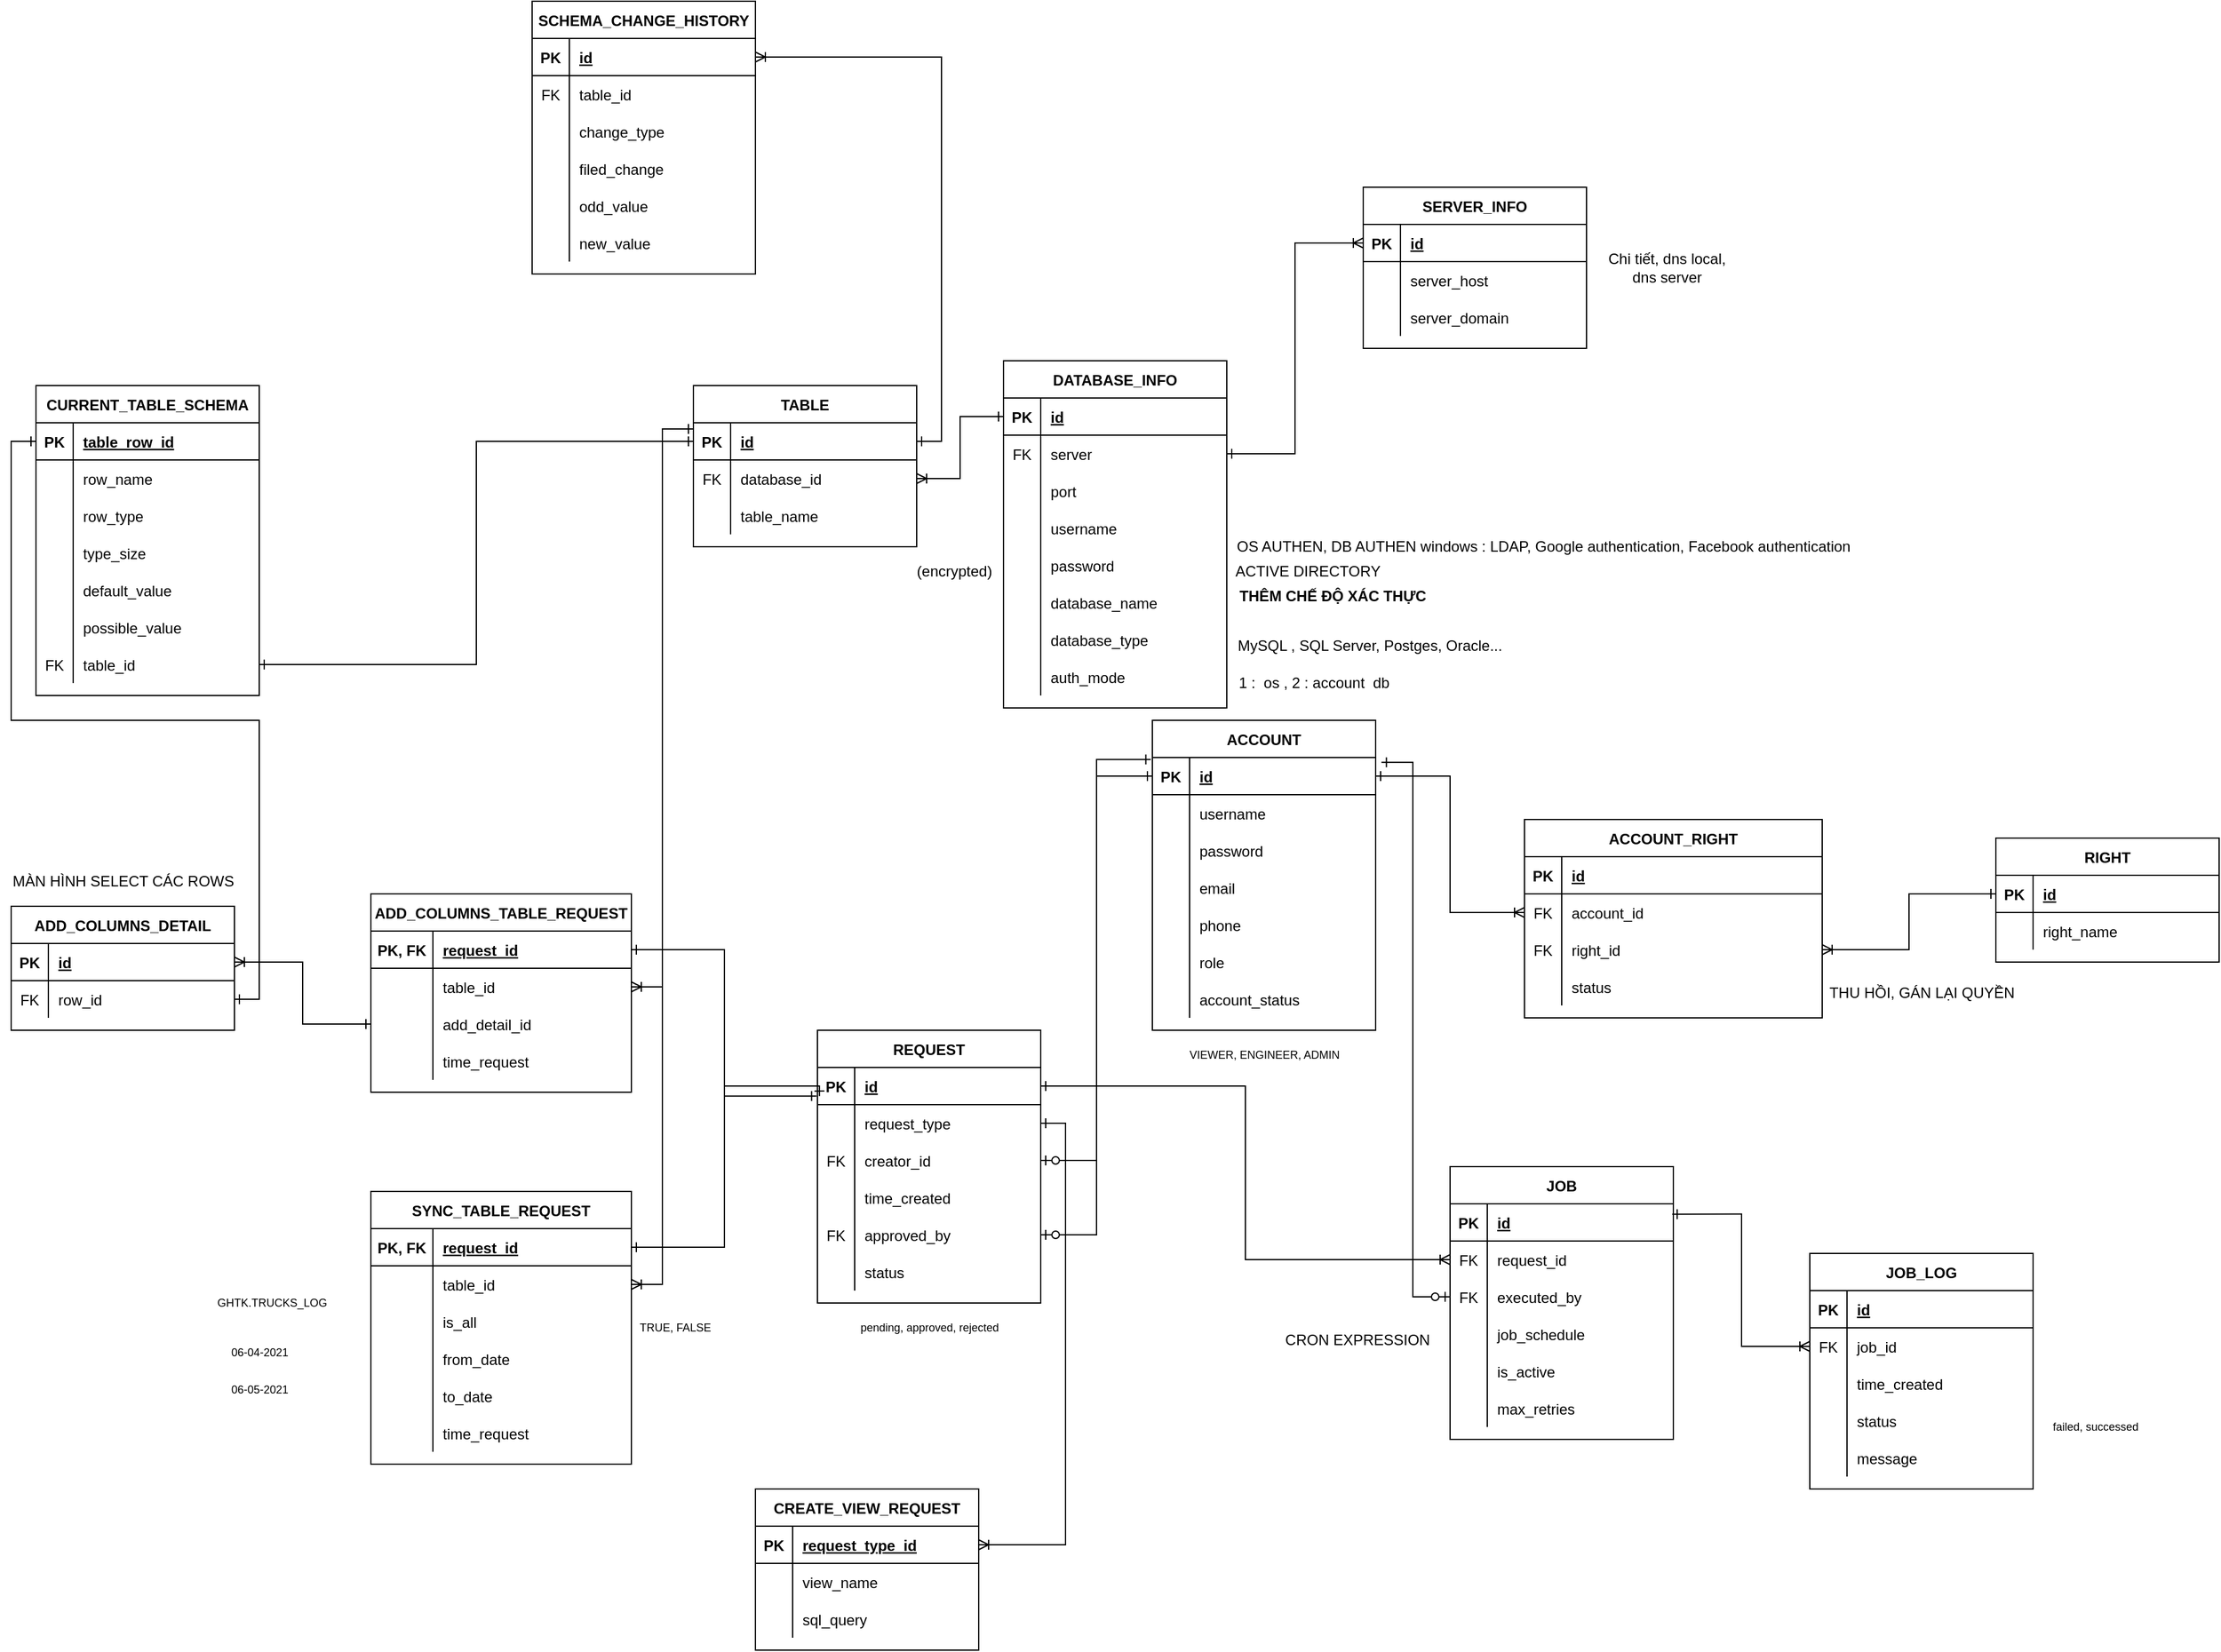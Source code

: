 <mxfile version="14.8.0" type="device"><diagram id="qkywwPe8UacfNPLR5l95" name="Page-1"><mxGraphModel dx="3694" dy="2688" grid="1" gridSize="10" guides="1" tooltips="1" connect="1" arrows="1" fold="1" page="1" pageScale="1" pageWidth="850" pageHeight="1100" math="0" shadow="0"><root><mxCell id="0"/><mxCell id="1" parent="0"/><mxCell id="s53WeVlzt8QbRMIXedWv-1" value="REQUEST" style="shape=table;startSize=30;container=1;collapsible=1;childLayout=tableLayout;fixedRows=1;rowLines=0;fontStyle=1;align=center;resizeLast=1;" parent="1" vertex="1"><mxGeometry x="400" y="140" width="180" height="220" as="geometry"/></mxCell><mxCell id="s53WeVlzt8QbRMIXedWv-2" value="" style="shape=partialRectangle;collapsible=0;dropTarget=0;pointerEvents=0;fillColor=none;top=0;left=0;bottom=1;right=0;points=[[0,0.5],[1,0.5]];portConstraint=eastwest;" parent="s53WeVlzt8QbRMIXedWv-1" vertex="1"><mxGeometry y="30" width="180" height="30" as="geometry"/></mxCell><mxCell id="s53WeVlzt8QbRMIXedWv-3" value="PK" style="shape=partialRectangle;connectable=0;fillColor=none;top=0;left=0;bottom=0;right=0;fontStyle=1;overflow=hidden;" parent="s53WeVlzt8QbRMIXedWv-2" vertex="1"><mxGeometry width="30" height="30" as="geometry"/></mxCell><mxCell id="s53WeVlzt8QbRMIXedWv-4" value="id" style="shape=partialRectangle;connectable=0;fillColor=none;top=0;left=0;bottom=0;right=0;align=left;spacingLeft=6;fontStyle=5;overflow=hidden;" parent="s53WeVlzt8QbRMIXedWv-2" vertex="1"><mxGeometry x="30" width="150" height="30" as="geometry"/></mxCell><mxCell id="s53WeVlzt8QbRMIXedWv-5" value="" style="shape=partialRectangle;collapsible=0;dropTarget=0;pointerEvents=0;fillColor=none;top=0;left=0;bottom=0;right=0;points=[[0,0.5],[1,0.5]];portConstraint=eastwest;" parent="s53WeVlzt8QbRMIXedWv-1" vertex="1"><mxGeometry y="60" width="180" height="30" as="geometry"/></mxCell><mxCell id="s53WeVlzt8QbRMIXedWv-6" value="" style="shape=partialRectangle;connectable=0;fillColor=none;top=0;left=0;bottom=0;right=0;editable=1;overflow=hidden;" parent="s53WeVlzt8QbRMIXedWv-5" vertex="1"><mxGeometry width="30" height="30" as="geometry"/></mxCell><mxCell id="s53WeVlzt8QbRMIXedWv-7" value="request_type" style="shape=partialRectangle;connectable=0;fillColor=none;top=0;left=0;bottom=0;right=0;align=left;spacingLeft=6;overflow=hidden;" parent="s53WeVlzt8QbRMIXedWv-5" vertex="1"><mxGeometry x="30" width="150" height="30" as="geometry"/></mxCell><mxCell id="s53WeVlzt8QbRMIXedWv-8" value="" style="shape=partialRectangle;collapsible=0;dropTarget=0;pointerEvents=0;fillColor=none;top=0;left=0;bottom=0;right=0;points=[[0,0.5],[1,0.5]];portConstraint=eastwest;" parent="s53WeVlzt8QbRMIXedWv-1" vertex="1"><mxGeometry y="90" width="180" height="30" as="geometry"/></mxCell><mxCell id="s53WeVlzt8QbRMIXedWv-9" value="FK" style="shape=partialRectangle;connectable=0;fillColor=none;top=0;left=0;bottom=0;right=0;editable=1;overflow=hidden;" parent="s53WeVlzt8QbRMIXedWv-8" vertex="1"><mxGeometry width="30" height="30" as="geometry"/></mxCell><mxCell id="s53WeVlzt8QbRMIXedWv-10" value="creator_id" style="shape=partialRectangle;connectable=0;fillColor=none;top=0;left=0;bottom=0;right=0;align=left;spacingLeft=6;overflow=hidden;" parent="s53WeVlzt8QbRMIXedWv-8" vertex="1"><mxGeometry x="30" width="150" height="30" as="geometry"/></mxCell><mxCell id="s53WeVlzt8QbRMIXedWv-11" value="" style="shape=partialRectangle;collapsible=0;dropTarget=0;pointerEvents=0;fillColor=none;top=0;left=0;bottom=0;right=0;points=[[0,0.5],[1,0.5]];portConstraint=eastwest;" parent="s53WeVlzt8QbRMIXedWv-1" vertex="1"><mxGeometry y="120" width="180" height="30" as="geometry"/></mxCell><mxCell id="s53WeVlzt8QbRMIXedWv-12" value="" style="shape=partialRectangle;connectable=0;fillColor=none;top=0;left=0;bottom=0;right=0;editable=1;overflow=hidden;" parent="s53WeVlzt8QbRMIXedWv-11" vertex="1"><mxGeometry width="30" height="30" as="geometry"/></mxCell><mxCell id="s53WeVlzt8QbRMIXedWv-13" value="time_created" style="shape=partialRectangle;connectable=0;fillColor=none;top=0;left=0;bottom=0;right=0;align=left;spacingLeft=6;overflow=hidden;" parent="s53WeVlzt8QbRMIXedWv-11" vertex="1"><mxGeometry x="30" width="150" height="30" as="geometry"/></mxCell><mxCell id="s53WeVlzt8QbRMIXedWv-14" value="" style="shape=partialRectangle;collapsible=0;dropTarget=0;pointerEvents=0;fillColor=none;top=0;left=0;bottom=0;right=0;points=[[0,0.5],[1,0.5]];portConstraint=eastwest;" parent="s53WeVlzt8QbRMIXedWv-1" vertex="1"><mxGeometry y="150" width="180" height="30" as="geometry"/></mxCell><mxCell id="s53WeVlzt8QbRMIXedWv-15" value="FK" style="shape=partialRectangle;connectable=0;fillColor=none;top=0;left=0;bottom=0;right=0;editable=1;overflow=hidden;" parent="s53WeVlzt8QbRMIXedWv-14" vertex="1"><mxGeometry width="30" height="30" as="geometry"/></mxCell><mxCell id="s53WeVlzt8QbRMIXedWv-16" value="approved_by" style="shape=partialRectangle;connectable=0;fillColor=none;top=0;left=0;bottom=0;right=0;align=left;spacingLeft=6;overflow=hidden;" parent="s53WeVlzt8QbRMIXedWv-14" vertex="1"><mxGeometry x="30" width="150" height="30" as="geometry"/></mxCell><mxCell id="s53WeVlzt8QbRMIXedWv-289" value="" style="shape=partialRectangle;collapsible=0;dropTarget=0;pointerEvents=0;fillColor=none;top=0;left=0;bottom=0;right=0;points=[[0,0.5],[1,0.5]];portConstraint=eastwest;" parent="s53WeVlzt8QbRMIXedWv-1" vertex="1"><mxGeometry y="180" width="180" height="30" as="geometry"/></mxCell><mxCell id="s53WeVlzt8QbRMIXedWv-290" value="" style="shape=partialRectangle;connectable=0;fillColor=none;top=0;left=0;bottom=0;right=0;editable=1;overflow=hidden;" parent="s53WeVlzt8QbRMIXedWv-289" vertex="1"><mxGeometry width="30" height="30" as="geometry"/></mxCell><mxCell id="s53WeVlzt8QbRMIXedWv-291" value="status" style="shape=partialRectangle;connectable=0;fillColor=none;top=0;left=0;bottom=0;right=0;align=left;spacingLeft=6;overflow=hidden;" parent="s53WeVlzt8QbRMIXedWv-289" vertex="1"><mxGeometry x="30" width="150" height="30" as="geometry"/></mxCell><mxCell id="s53WeVlzt8QbRMIXedWv-17" value="ADD_COLUMNS_TABLE_REQUEST" style="shape=table;startSize=30;container=1;collapsible=1;childLayout=tableLayout;fixedRows=1;rowLines=0;fontStyle=1;align=center;resizeLast=1;" parent="1" vertex="1"><mxGeometry x="40" y="30" width="210" height="160" as="geometry"/></mxCell><mxCell id="s53WeVlzt8QbRMIXedWv-18" value="" style="shape=partialRectangle;collapsible=0;dropTarget=0;pointerEvents=0;fillColor=none;top=0;left=0;bottom=1;right=0;points=[[0,0.5],[1,0.5]];portConstraint=eastwest;" parent="s53WeVlzt8QbRMIXedWv-17" vertex="1"><mxGeometry y="30" width="210" height="30" as="geometry"/></mxCell><mxCell id="s53WeVlzt8QbRMIXedWv-19" value="PK, FK" style="shape=partialRectangle;connectable=0;fillColor=none;top=0;left=0;bottom=0;right=0;fontStyle=1;overflow=hidden;" parent="s53WeVlzt8QbRMIXedWv-18" vertex="1"><mxGeometry width="50.0" height="30" as="geometry"/></mxCell><mxCell id="s53WeVlzt8QbRMIXedWv-20" value="request_id" style="shape=partialRectangle;connectable=0;fillColor=none;top=0;left=0;bottom=0;right=0;align=left;spacingLeft=6;fontStyle=5;overflow=hidden;" parent="s53WeVlzt8QbRMIXedWv-18" vertex="1"><mxGeometry x="50.0" width="160.0" height="30" as="geometry"/></mxCell><mxCell id="s53WeVlzt8QbRMIXedWv-21" value="" style="shape=partialRectangle;collapsible=0;dropTarget=0;pointerEvents=0;fillColor=none;top=0;left=0;bottom=0;right=0;points=[[0,0.5],[1,0.5]];portConstraint=eastwest;" parent="s53WeVlzt8QbRMIXedWv-17" vertex="1"><mxGeometry y="60" width="210" height="30" as="geometry"/></mxCell><mxCell id="s53WeVlzt8QbRMIXedWv-22" value="" style="shape=partialRectangle;connectable=0;fillColor=none;top=0;left=0;bottom=0;right=0;editable=1;overflow=hidden;" parent="s53WeVlzt8QbRMIXedWv-21" vertex="1"><mxGeometry width="50.0" height="30" as="geometry"/></mxCell><mxCell id="s53WeVlzt8QbRMIXedWv-23" value="table_id" style="shape=partialRectangle;connectable=0;fillColor=none;top=0;left=0;bottom=0;right=0;align=left;spacingLeft=6;overflow=hidden;" parent="s53WeVlzt8QbRMIXedWv-21" vertex="1"><mxGeometry x="50.0" width="160.0" height="30" as="geometry"/></mxCell><mxCell id="s53WeVlzt8QbRMIXedWv-27" value="" style="shape=partialRectangle;collapsible=0;dropTarget=0;pointerEvents=0;fillColor=none;top=0;left=0;bottom=0;right=0;points=[[0,0.5],[1,0.5]];portConstraint=eastwest;" parent="s53WeVlzt8QbRMIXedWv-17" vertex="1"><mxGeometry y="90" width="210" height="30" as="geometry"/></mxCell><mxCell id="s53WeVlzt8QbRMIXedWv-28" value="" style="shape=partialRectangle;connectable=0;fillColor=none;top=0;left=0;bottom=0;right=0;editable=1;overflow=hidden;" parent="s53WeVlzt8QbRMIXedWv-27" vertex="1"><mxGeometry width="50.0" height="30" as="geometry"/></mxCell><mxCell id="s53WeVlzt8QbRMIXedWv-29" value="add_detail_id" style="shape=partialRectangle;connectable=0;fillColor=none;top=0;left=0;bottom=0;right=0;align=left;spacingLeft=6;overflow=hidden;" parent="s53WeVlzt8QbRMIXedWv-27" vertex="1"><mxGeometry x="50.0" width="160.0" height="30" as="geometry"/></mxCell><mxCell id="064Vd9xsJ97nbpsS40ep-13" value="" style="shape=partialRectangle;collapsible=0;dropTarget=0;pointerEvents=0;fillColor=none;top=0;left=0;bottom=0;right=0;points=[[0,0.5],[1,0.5]];portConstraint=eastwest;" parent="s53WeVlzt8QbRMIXedWv-17" vertex="1"><mxGeometry y="120" width="210" height="30" as="geometry"/></mxCell><mxCell id="064Vd9xsJ97nbpsS40ep-14" value="" style="shape=partialRectangle;connectable=0;fillColor=none;top=0;left=0;bottom=0;right=0;editable=1;overflow=hidden;" parent="064Vd9xsJ97nbpsS40ep-13" vertex="1"><mxGeometry width="50.0" height="30" as="geometry"/></mxCell><mxCell id="064Vd9xsJ97nbpsS40ep-15" value="time_request" style="shape=partialRectangle;connectable=0;fillColor=none;top=0;left=0;bottom=0;right=0;align=left;spacingLeft=6;overflow=hidden;" parent="064Vd9xsJ97nbpsS40ep-13" vertex="1"><mxGeometry x="50.0" width="160.0" height="30" as="geometry"/></mxCell><mxCell id="s53WeVlzt8QbRMIXedWv-30" value="SYNC_TABLE_REQUEST" style="shape=table;startSize=30;container=1;collapsible=1;childLayout=tableLayout;fixedRows=1;rowLines=0;fontStyle=1;align=center;resizeLast=1;" parent="1" vertex="1"><mxGeometry x="40" y="270" width="210" height="220" as="geometry"/></mxCell><mxCell id="s53WeVlzt8QbRMIXedWv-31" value="" style="shape=partialRectangle;collapsible=0;dropTarget=0;pointerEvents=0;fillColor=none;top=0;left=0;bottom=1;right=0;points=[[0,0.5],[1,0.5]];portConstraint=eastwest;" parent="s53WeVlzt8QbRMIXedWv-30" vertex="1"><mxGeometry y="30" width="210" height="30" as="geometry"/></mxCell><mxCell id="s53WeVlzt8QbRMIXedWv-32" value="PK, FK" style="shape=partialRectangle;connectable=0;fillColor=none;top=0;left=0;bottom=0;right=0;fontStyle=1;overflow=hidden;" parent="s53WeVlzt8QbRMIXedWv-31" vertex="1"><mxGeometry width="50" height="30" as="geometry"/></mxCell><mxCell id="s53WeVlzt8QbRMIXedWv-33" value="request_id" style="shape=partialRectangle;connectable=0;fillColor=none;top=0;left=0;bottom=0;right=0;align=left;spacingLeft=6;fontStyle=5;overflow=hidden;" parent="s53WeVlzt8QbRMIXedWv-31" vertex="1"><mxGeometry x="50" width="160" height="30" as="geometry"/></mxCell><mxCell id="s53WeVlzt8QbRMIXedWv-34" value="" style="shape=partialRectangle;collapsible=0;dropTarget=0;pointerEvents=0;fillColor=none;top=0;left=0;bottom=0;right=0;points=[[0,0.5],[1,0.5]];portConstraint=eastwest;" parent="s53WeVlzt8QbRMIXedWv-30" vertex="1"><mxGeometry y="60" width="210" height="30" as="geometry"/></mxCell><mxCell id="s53WeVlzt8QbRMIXedWv-35" value="" style="shape=partialRectangle;connectable=0;fillColor=none;top=0;left=0;bottom=0;right=0;editable=1;overflow=hidden;" parent="s53WeVlzt8QbRMIXedWv-34" vertex="1"><mxGeometry width="50" height="30" as="geometry"/></mxCell><mxCell id="s53WeVlzt8QbRMIXedWv-36" value="table_id" style="shape=partialRectangle;connectable=0;fillColor=none;top=0;left=0;bottom=0;right=0;align=left;spacingLeft=6;overflow=hidden;" parent="s53WeVlzt8QbRMIXedWv-34" vertex="1"><mxGeometry x="50" width="160" height="30" as="geometry"/></mxCell><mxCell id="s53WeVlzt8QbRMIXedWv-40" value="" style="shape=partialRectangle;collapsible=0;dropTarget=0;pointerEvents=0;fillColor=none;top=0;left=0;bottom=0;right=0;points=[[0,0.5],[1,0.5]];portConstraint=eastwest;" parent="s53WeVlzt8QbRMIXedWv-30" vertex="1"><mxGeometry y="90" width="210" height="30" as="geometry"/></mxCell><mxCell id="s53WeVlzt8QbRMIXedWv-41" value="" style="shape=partialRectangle;connectable=0;fillColor=none;top=0;left=0;bottom=0;right=0;editable=1;overflow=hidden;" parent="s53WeVlzt8QbRMIXedWv-40" vertex="1"><mxGeometry width="50" height="30" as="geometry"/></mxCell><mxCell id="s53WeVlzt8QbRMIXedWv-42" value="is_all" style="shape=partialRectangle;connectable=0;fillColor=none;top=0;left=0;bottom=0;right=0;align=left;spacingLeft=6;overflow=hidden;" parent="s53WeVlzt8QbRMIXedWv-40" vertex="1"><mxGeometry x="50" width="160" height="30" as="geometry"/></mxCell><mxCell id="s53WeVlzt8QbRMIXedWv-45" value="" style="shape=partialRectangle;collapsible=0;dropTarget=0;pointerEvents=0;fillColor=none;top=0;left=0;bottom=0;right=0;points=[[0,0.5],[1,0.5]];portConstraint=eastwest;" parent="s53WeVlzt8QbRMIXedWv-30" vertex="1"><mxGeometry y="120" width="210" height="30" as="geometry"/></mxCell><mxCell id="s53WeVlzt8QbRMIXedWv-46" value="" style="shape=partialRectangle;connectable=0;fillColor=none;top=0;left=0;bottom=0;right=0;editable=1;overflow=hidden;" parent="s53WeVlzt8QbRMIXedWv-45" vertex="1"><mxGeometry width="50" height="30" as="geometry"/></mxCell><mxCell id="s53WeVlzt8QbRMIXedWv-47" value="from_date" style="shape=partialRectangle;connectable=0;fillColor=none;top=0;left=0;bottom=0;right=0;align=left;spacingLeft=6;overflow=hidden;" parent="s53WeVlzt8QbRMIXedWv-45" vertex="1"><mxGeometry x="50" width="160" height="30" as="geometry"/></mxCell><mxCell id="s53WeVlzt8QbRMIXedWv-48" value="" style="shape=partialRectangle;collapsible=0;dropTarget=0;pointerEvents=0;fillColor=none;top=0;left=0;bottom=0;right=0;points=[[0,0.5],[1,0.5]];portConstraint=eastwest;" parent="s53WeVlzt8QbRMIXedWv-30" vertex="1"><mxGeometry y="150" width="210" height="30" as="geometry"/></mxCell><mxCell id="s53WeVlzt8QbRMIXedWv-49" value="" style="shape=partialRectangle;connectable=0;fillColor=none;top=0;left=0;bottom=0;right=0;editable=1;overflow=hidden;" parent="s53WeVlzt8QbRMIXedWv-48" vertex="1"><mxGeometry width="50" height="30" as="geometry"/></mxCell><mxCell id="s53WeVlzt8QbRMIXedWv-50" value="to_date" style="shape=partialRectangle;connectable=0;fillColor=none;top=0;left=0;bottom=0;right=0;align=left;spacingLeft=6;overflow=hidden;" parent="s53WeVlzt8QbRMIXedWv-48" vertex="1"><mxGeometry x="50" width="160" height="30" as="geometry"/></mxCell><mxCell id="064Vd9xsJ97nbpsS40ep-8" value="" style="shape=partialRectangle;collapsible=0;dropTarget=0;pointerEvents=0;fillColor=none;top=0;left=0;bottom=0;right=0;points=[[0,0.5],[1,0.5]];portConstraint=eastwest;" parent="s53WeVlzt8QbRMIXedWv-30" vertex="1"><mxGeometry y="180" width="210" height="30" as="geometry"/></mxCell><mxCell id="064Vd9xsJ97nbpsS40ep-9" value="" style="shape=partialRectangle;connectable=0;fillColor=none;top=0;left=0;bottom=0;right=0;editable=1;overflow=hidden;" parent="064Vd9xsJ97nbpsS40ep-8" vertex="1"><mxGeometry width="50" height="30" as="geometry"/></mxCell><mxCell id="064Vd9xsJ97nbpsS40ep-10" value="time_request" style="shape=partialRectangle;connectable=0;fillColor=none;top=0;left=0;bottom=0;right=0;align=left;spacingLeft=6;overflow=hidden;" parent="064Vd9xsJ97nbpsS40ep-8" vertex="1"><mxGeometry x="50" width="160" height="30" as="geometry"/></mxCell><mxCell id="s53WeVlzt8QbRMIXedWv-51" value="CREATE_VIEW_REQUEST" style="shape=table;startSize=30;container=1;collapsible=1;childLayout=tableLayout;fixedRows=1;rowLines=0;fontStyle=1;align=center;resizeLast=1;" parent="1" vertex="1"><mxGeometry x="350" y="510" width="180" height="130" as="geometry"/></mxCell><mxCell id="s53WeVlzt8QbRMIXedWv-52" value="" style="shape=partialRectangle;collapsible=0;dropTarget=0;pointerEvents=0;fillColor=none;top=0;left=0;bottom=1;right=0;points=[[0,0.5],[1,0.5]];portConstraint=eastwest;" parent="s53WeVlzt8QbRMIXedWv-51" vertex="1"><mxGeometry y="30" width="180" height="30" as="geometry"/></mxCell><mxCell id="s53WeVlzt8QbRMIXedWv-53" value="PK" style="shape=partialRectangle;connectable=0;fillColor=none;top=0;left=0;bottom=0;right=0;fontStyle=1;overflow=hidden;" parent="s53WeVlzt8QbRMIXedWv-52" vertex="1"><mxGeometry width="30" height="30" as="geometry"/></mxCell><mxCell id="s53WeVlzt8QbRMIXedWv-54" value="request_type_id" style="shape=partialRectangle;connectable=0;fillColor=none;top=0;left=0;bottom=0;right=0;align=left;spacingLeft=6;fontStyle=5;overflow=hidden;" parent="s53WeVlzt8QbRMIXedWv-52" vertex="1"><mxGeometry x="30" width="150" height="30" as="geometry"/></mxCell><mxCell id="s53WeVlzt8QbRMIXedWv-55" value="" style="shape=partialRectangle;collapsible=0;dropTarget=0;pointerEvents=0;fillColor=none;top=0;left=0;bottom=0;right=0;points=[[0,0.5],[1,0.5]];portConstraint=eastwest;" parent="s53WeVlzt8QbRMIXedWv-51" vertex="1"><mxGeometry y="60" width="180" height="30" as="geometry"/></mxCell><mxCell id="s53WeVlzt8QbRMIXedWv-56" value="" style="shape=partialRectangle;connectable=0;fillColor=none;top=0;left=0;bottom=0;right=0;editable=1;overflow=hidden;" parent="s53WeVlzt8QbRMIXedWv-55" vertex="1"><mxGeometry width="30" height="30" as="geometry"/></mxCell><mxCell id="s53WeVlzt8QbRMIXedWv-57" value="view_name" style="shape=partialRectangle;connectable=0;fillColor=none;top=0;left=0;bottom=0;right=0;align=left;spacingLeft=6;overflow=hidden;" parent="s53WeVlzt8QbRMIXedWv-55" vertex="1"><mxGeometry x="30" width="150" height="30" as="geometry"/></mxCell><mxCell id="s53WeVlzt8QbRMIXedWv-58" value="" style="shape=partialRectangle;collapsible=0;dropTarget=0;pointerEvents=0;fillColor=none;top=0;left=0;bottom=0;right=0;points=[[0,0.5],[1,0.5]];portConstraint=eastwest;" parent="s53WeVlzt8QbRMIXedWv-51" vertex="1"><mxGeometry y="90" width="180" height="30" as="geometry"/></mxCell><mxCell id="s53WeVlzt8QbRMIXedWv-59" value="" style="shape=partialRectangle;connectable=0;fillColor=none;top=0;left=0;bottom=0;right=0;editable=1;overflow=hidden;" parent="s53WeVlzt8QbRMIXedWv-58" vertex="1"><mxGeometry width="30" height="30" as="geometry"/></mxCell><mxCell id="s53WeVlzt8QbRMIXedWv-60" value="sql_query" style="shape=partialRectangle;connectable=0;fillColor=none;top=0;left=0;bottom=0;right=0;align=left;spacingLeft=6;overflow=hidden;" parent="s53WeVlzt8QbRMIXedWv-58" vertex="1"><mxGeometry x="30" width="150" height="30" as="geometry"/></mxCell><mxCell id="s53WeVlzt8QbRMIXedWv-65" value="ADD_COLUMNS_DETAIL" style="shape=table;startSize=30;container=1;collapsible=1;childLayout=tableLayout;fixedRows=1;rowLines=0;fontStyle=1;align=center;resizeLast=1;" parent="1" vertex="1"><mxGeometry x="-250" y="40" width="180" height="100" as="geometry"/></mxCell><mxCell id="s53WeVlzt8QbRMIXedWv-66" value="" style="shape=partialRectangle;collapsible=0;dropTarget=0;pointerEvents=0;fillColor=none;top=0;left=0;bottom=1;right=0;points=[[0,0.5],[1,0.5]];portConstraint=eastwest;" parent="s53WeVlzt8QbRMIXedWv-65" vertex="1"><mxGeometry y="30" width="180" height="30" as="geometry"/></mxCell><mxCell id="s53WeVlzt8QbRMIXedWv-67" value="PK" style="shape=partialRectangle;connectable=0;fillColor=none;top=0;left=0;bottom=0;right=0;fontStyle=1;overflow=hidden;" parent="s53WeVlzt8QbRMIXedWv-66" vertex="1"><mxGeometry width="30" height="30" as="geometry"/></mxCell><mxCell id="s53WeVlzt8QbRMIXedWv-68" value="id" style="shape=partialRectangle;connectable=0;fillColor=none;top=0;left=0;bottom=0;right=0;align=left;spacingLeft=6;fontStyle=5;overflow=hidden;" parent="s53WeVlzt8QbRMIXedWv-66" vertex="1"><mxGeometry x="30" width="150" height="30" as="geometry"/></mxCell><mxCell id="s53WeVlzt8QbRMIXedWv-69" value="" style="shape=partialRectangle;collapsible=0;dropTarget=0;pointerEvents=0;fillColor=none;top=0;left=0;bottom=0;right=0;points=[[0,0.5],[1,0.5]];portConstraint=eastwest;" parent="s53WeVlzt8QbRMIXedWv-65" vertex="1"><mxGeometry y="60" width="180" height="30" as="geometry"/></mxCell><mxCell id="s53WeVlzt8QbRMIXedWv-70" value="FK" style="shape=partialRectangle;connectable=0;fillColor=none;top=0;left=0;bottom=0;right=0;editable=1;overflow=hidden;" parent="s53WeVlzt8QbRMIXedWv-69" vertex="1"><mxGeometry width="30" height="30" as="geometry"/></mxCell><mxCell id="s53WeVlzt8QbRMIXedWv-71" value="row_id" style="shape=partialRectangle;connectable=0;fillColor=none;top=0;left=0;bottom=0;right=0;align=left;spacingLeft=6;overflow=hidden;" parent="s53WeVlzt8QbRMIXedWv-69" vertex="1"><mxGeometry x="30" width="150" height="30" as="geometry"/></mxCell><mxCell id="s53WeVlzt8QbRMIXedWv-80" value="MÀN HÌNH SELECT CÁC ROWS" style="text;html=1;align=center;verticalAlign=middle;resizable=0;points=[];autosize=1;strokeColor=none;" parent="1" vertex="1"><mxGeometry x="-255" y="10" width="190" height="20" as="geometry"/></mxCell><mxCell id="s53WeVlzt8QbRMIXedWv-81" value="CURRENT_TABLE_SCHEMA" style="shape=table;startSize=30;container=1;collapsible=1;childLayout=tableLayout;fixedRows=1;rowLines=0;fontStyle=1;align=center;resizeLast=1;" parent="1" vertex="1"><mxGeometry x="-230" y="-380" width="180" height="250" as="geometry"/></mxCell><mxCell id="s53WeVlzt8QbRMIXedWv-82" value="" style="shape=partialRectangle;collapsible=0;dropTarget=0;pointerEvents=0;fillColor=none;top=0;left=0;bottom=1;right=0;points=[[0,0.5],[1,0.5]];portConstraint=eastwest;" parent="s53WeVlzt8QbRMIXedWv-81" vertex="1"><mxGeometry y="30" width="180" height="30" as="geometry"/></mxCell><mxCell id="s53WeVlzt8QbRMIXedWv-83" value="PK" style="shape=partialRectangle;connectable=0;fillColor=none;top=0;left=0;bottom=0;right=0;fontStyle=1;overflow=hidden;" parent="s53WeVlzt8QbRMIXedWv-82" vertex="1"><mxGeometry width="30" height="30" as="geometry"/></mxCell><mxCell id="s53WeVlzt8QbRMIXedWv-84" value="table_row_id" style="shape=partialRectangle;connectable=0;fillColor=none;top=0;left=0;bottom=0;right=0;align=left;spacingLeft=6;fontStyle=5;overflow=hidden;" parent="s53WeVlzt8QbRMIXedWv-82" vertex="1"><mxGeometry x="30" width="150" height="30" as="geometry"/></mxCell><mxCell id="s53WeVlzt8QbRMIXedWv-85" value="" style="shape=partialRectangle;collapsible=0;dropTarget=0;pointerEvents=0;fillColor=none;top=0;left=0;bottom=0;right=0;points=[[0,0.5],[1,0.5]];portConstraint=eastwest;" parent="s53WeVlzt8QbRMIXedWv-81" vertex="1"><mxGeometry y="60" width="180" height="30" as="geometry"/></mxCell><mxCell id="s53WeVlzt8QbRMIXedWv-86" value="" style="shape=partialRectangle;connectable=0;fillColor=none;top=0;left=0;bottom=0;right=0;editable=1;overflow=hidden;" parent="s53WeVlzt8QbRMIXedWv-85" vertex="1"><mxGeometry width="30" height="30" as="geometry"/></mxCell><mxCell id="s53WeVlzt8QbRMIXedWv-87" value="row_name" style="shape=partialRectangle;connectable=0;fillColor=none;top=0;left=0;bottom=0;right=0;align=left;spacingLeft=6;overflow=hidden;" parent="s53WeVlzt8QbRMIXedWv-85" vertex="1"><mxGeometry x="30" width="150" height="30" as="geometry"/></mxCell><mxCell id="s53WeVlzt8QbRMIXedWv-88" value="" style="shape=partialRectangle;collapsible=0;dropTarget=0;pointerEvents=0;fillColor=none;top=0;left=0;bottom=0;right=0;points=[[0,0.5],[1,0.5]];portConstraint=eastwest;" parent="s53WeVlzt8QbRMIXedWv-81" vertex="1"><mxGeometry y="90" width="180" height="30" as="geometry"/></mxCell><mxCell id="s53WeVlzt8QbRMIXedWv-89" value="" style="shape=partialRectangle;connectable=0;fillColor=none;top=0;left=0;bottom=0;right=0;editable=1;overflow=hidden;" parent="s53WeVlzt8QbRMIXedWv-88" vertex="1"><mxGeometry width="30" height="30" as="geometry"/></mxCell><mxCell id="s53WeVlzt8QbRMIXedWv-90" value="row_type" style="shape=partialRectangle;connectable=0;fillColor=none;top=0;left=0;bottom=0;right=0;align=left;spacingLeft=6;overflow=hidden;" parent="s53WeVlzt8QbRMIXedWv-88" vertex="1"><mxGeometry x="30" width="150" height="30" as="geometry"/></mxCell><mxCell id="s53WeVlzt8QbRMIXedWv-91" value="" style="shape=partialRectangle;collapsible=0;dropTarget=0;pointerEvents=0;fillColor=none;top=0;left=0;bottom=0;right=0;points=[[0,0.5],[1,0.5]];portConstraint=eastwest;" parent="s53WeVlzt8QbRMIXedWv-81" vertex="1"><mxGeometry y="120" width="180" height="30" as="geometry"/></mxCell><mxCell id="s53WeVlzt8QbRMIXedWv-92" value="" style="shape=partialRectangle;connectable=0;fillColor=none;top=0;left=0;bottom=0;right=0;editable=1;overflow=hidden;" parent="s53WeVlzt8QbRMIXedWv-91" vertex="1"><mxGeometry width="30" height="30" as="geometry"/></mxCell><mxCell id="s53WeVlzt8QbRMIXedWv-93" value="type_size" style="shape=partialRectangle;connectable=0;fillColor=none;top=0;left=0;bottom=0;right=0;align=left;spacingLeft=6;overflow=hidden;" parent="s53WeVlzt8QbRMIXedWv-91" vertex="1"><mxGeometry x="30" width="150" height="30" as="geometry"/></mxCell><mxCell id="s53WeVlzt8QbRMIXedWv-94" value="" style="shape=partialRectangle;collapsible=0;dropTarget=0;pointerEvents=0;fillColor=none;top=0;left=0;bottom=0;right=0;points=[[0,0.5],[1,0.5]];portConstraint=eastwest;" parent="s53WeVlzt8QbRMIXedWv-81" vertex="1"><mxGeometry y="150" width="180" height="30" as="geometry"/></mxCell><mxCell id="s53WeVlzt8QbRMIXedWv-95" value="" style="shape=partialRectangle;connectable=0;fillColor=none;top=0;left=0;bottom=0;right=0;editable=1;overflow=hidden;" parent="s53WeVlzt8QbRMIXedWv-94" vertex="1"><mxGeometry width="30" height="30" as="geometry"/></mxCell><mxCell id="s53WeVlzt8QbRMIXedWv-96" value="default_value" style="shape=partialRectangle;connectable=0;fillColor=none;top=0;left=0;bottom=0;right=0;align=left;spacingLeft=6;overflow=hidden;" parent="s53WeVlzt8QbRMIXedWv-94" vertex="1"><mxGeometry x="30" width="150" height="30" as="geometry"/></mxCell><mxCell id="s53WeVlzt8QbRMIXedWv-97" value="" style="shape=partialRectangle;collapsible=0;dropTarget=0;pointerEvents=0;fillColor=none;top=0;left=0;bottom=0;right=0;points=[[0,0.5],[1,0.5]];portConstraint=eastwest;" parent="s53WeVlzt8QbRMIXedWv-81" vertex="1"><mxGeometry y="180" width="180" height="30" as="geometry"/></mxCell><mxCell id="s53WeVlzt8QbRMIXedWv-98" value="" style="shape=partialRectangle;connectable=0;fillColor=none;top=0;left=0;bottom=0;right=0;editable=1;overflow=hidden;" parent="s53WeVlzt8QbRMIXedWv-97" vertex="1"><mxGeometry width="30" height="30" as="geometry"/></mxCell><mxCell id="s53WeVlzt8QbRMIXedWv-99" value="possible_value" style="shape=partialRectangle;connectable=0;fillColor=none;top=0;left=0;bottom=0;right=0;align=left;spacingLeft=6;overflow=hidden;" parent="s53WeVlzt8QbRMIXedWv-97" vertex="1"><mxGeometry x="30" width="150" height="30" as="geometry"/></mxCell><mxCell id="s53WeVlzt8QbRMIXedWv-123" value="" style="shape=partialRectangle;collapsible=0;dropTarget=0;pointerEvents=0;fillColor=none;top=0;left=0;bottom=0;right=0;points=[[0,0.5],[1,0.5]];portConstraint=eastwest;" parent="s53WeVlzt8QbRMIXedWv-81" vertex="1"><mxGeometry y="210" width="180" height="30" as="geometry"/></mxCell><mxCell id="s53WeVlzt8QbRMIXedWv-124" value="FK" style="shape=partialRectangle;connectable=0;fillColor=none;top=0;left=0;bottom=0;right=0;editable=1;overflow=hidden;" parent="s53WeVlzt8QbRMIXedWv-123" vertex="1"><mxGeometry width="30" height="30" as="geometry"/></mxCell><mxCell id="s53WeVlzt8QbRMIXedWv-125" value="table_id" style="shape=partialRectangle;connectable=0;fillColor=none;top=0;left=0;bottom=0;right=0;align=left;spacingLeft=6;overflow=hidden;" parent="s53WeVlzt8QbRMIXedWv-123" vertex="1"><mxGeometry x="30" width="150" height="30" as="geometry"/></mxCell><mxCell id="s53WeVlzt8QbRMIXedWv-127" value="TABLE" style="shape=table;startSize=30;container=1;collapsible=1;childLayout=tableLayout;fixedRows=1;rowLines=0;fontStyle=1;align=center;resizeLast=1;" parent="1" vertex="1"><mxGeometry x="300" y="-380" width="180" height="130" as="geometry"/></mxCell><mxCell id="s53WeVlzt8QbRMIXedWv-128" value="" style="shape=partialRectangle;collapsible=0;dropTarget=0;pointerEvents=0;fillColor=none;top=0;left=0;bottom=1;right=0;points=[[0,0.5],[1,0.5]];portConstraint=eastwest;" parent="s53WeVlzt8QbRMIXedWv-127" vertex="1"><mxGeometry y="30" width="180" height="30" as="geometry"/></mxCell><mxCell id="s53WeVlzt8QbRMIXedWv-129" value="PK" style="shape=partialRectangle;connectable=0;fillColor=none;top=0;left=0;bottom=0;right=0;fontStyle=1;overflow=hidden;" parent="s53WeVlzt8QbRMIXedWv-128" vertex="1"><mxGeometry width="30" height="30" as="geometry"/></mxCell><mxCell id="s53WeVlzt8QbRMIXedWv-130" value="id" style="shape=partialRectangle;connectable=0;fillColor=none;top=0;left=0;bottom=0;right=0;align=left;spacingLeft=6;fontStyle=5;overflow=hidden;" parent="s53WeVlzt8QbRMIXedWv-128" vertex="1"><mxGeometry x="30" width="150" height="30" as="geometry"/></mxCell><mxCell id="s53WeVlzt8QbRMIXedWv-131" value="" style="shape=partialRectangle;collapsible=0;dropTarget=0;pointerEvents=0;fillColor=none;top=0;left=0;bottom=0;right=0;points=[[0,0.5],[1,0.5]];portConstraint=eastwest;" parent="s53WeVlzt8QbRMIXedWv-127" vertex="1"><mxGeometry y="60" width="180" height="30" as="geometry"/></mxCell><mxCell id="s53WeVlzt8QbRMIXedWv-132" value="FK" style="shape=partialRectangle;connectable=0;fillColor=none;top=0;left=0;bottom=0;right=0;editable=1;overflow=hidden;" parent="s53WeVlzt8QbRMIXedWv-131" vertex="1"><mxGeometry width="30" height="30" as="geometry"/></mxCell><mxCell id="s53WeVlzt8QbRMIXedWv-133" value="database_id" style="shape=partialRectangle;connectable=0;fillColor=none;top=0;left=0;bottom=0;right=0;align=left;spacingLeft=6;overflow=hidden;" parent="s53WeVlzt8QbRMIXedWv-131" vertex="1"><mxGeometry x="30" width="150" height="30" as="geometry"/></mxCell><mxCell id="s53WeVlzt8QbRMIXedWv-140" value="" style="shape=partialRectangle;collapsible=0;dropTarget=0;pointerEvents=0;fillColor=none;top=0;left=0;bottom=0;right=0;points=[[0,0.5],[1,0.5]];portConstraint=eastwest;" parent="s53WeVlzt8QbRMIXedWv-127" vertex="1"><mxGeometry y="90" width="180" height="30" as="geometry"/></mxCell><mxCell id="s53WeVlzt8QbRMIXedWv-141" value="" style="shape=partialRectangle;connectable=0;fillColor=none;top=0;left=0;bottom=0;right=0;editable=1;overflow=hidden;" parent="s53WeVlzt8QbRMIXedWv-140" vertex="1"><mxGeometry width="30" height="30" as="geometry"/></mxCell><mxCell id="s53WeVlzt8QbRMIXedWv-142" value="table_name" style="shape=partialRectangle;connectable=0;fillColor=none;top=0;left=0;bottom=0;right=0;align=left;spacingLeft=6;overflow=hidden;" parent="s53WeVlzt8QbRMIXedWv-140" vertex="1"><mxGeometry x="30" width="150" height="30" as="geometry"/></mxCell><mxCell id="s53WeVlzt8QbRMIXedWv-145" value="DATABASE_INFO" style="shape=table;startSize=30;container=1;collapsible=1;childLayout=tableLayout;fixedRows=1;rowLines=0;fontStyle=1;align=center;resizeLast=1;" parent="1" vertex="1"><mxGeometry x="550" y="-400" width="180" height="280" as="geometry"/></mxCell><mxCell id="s53WeVlzt8QbRMIXedWv-146" value="" style="shape=partialRectangle;collapsible=0;dropTarget=0;pointerEvents=0;fillColor=none;top=0;left=0;bottom=1;right=0;points=[[0,0.5],[1,0.5]];portConstraint=eastwest;" parent="s53WeVlzt8QbRMIXedWv-145" vertex="1"><mxGeometry y="30" width="180" height="30" as="geometry"/></mxCell><mxCell id="s53WeVlzt8QbRMIXedWv-147" value="PK" style="shape=partialRectangle;connectable=0;fillColor=none;top=0;left=0;bottom=0;right=0;fontStyle=1;overflow=hidden;" parent="s53WeVlzt8QbRMIXedWv-146" vertex="1"><mxGeometry width="30" height="30" as="geometry"/></mxCell><mxCell id="s53WeVlzt8QbRMIXedWv-148" value="id" style="shape=partialRectangle;connectable=0;fillColor=none;top=0;left=0;bottom=0;right=0;align=left;spacingLeft=6;fontStyle=5;overflow=hidden;" parent="s53WeVlzt8QbRMIXedWv-146" vertex="1"><mxGeometry x="30" width="150" height="30" as="geometry"/></mxCell><mxCell id="s53WeVlzt8QbRMIXedWv-149" value="" style="shape=partialRectangle;collapsible=0;dropTarget=0;pointerEvents=0;fillColor=none;top=0;left=0;bottom=0;right=0;points=[[0,0.5],[1,0.5]];portConstraint=eastwest;" parent="s53WeVlzt8QbRMIXedWv-145" vertex="1"><mxGeometry y="60" width="180" height="30" as="geometry"/></mxCell><mxCell id="s53WeVlzt8QbRMIXedWv-150" value="FK" style="shape=partialRectangle;connectable=0;fillColor=none;top=0;left=0;bottom=0;right=0;editable=1;overflow=hidden;" parent="s53WeVlzt8QbRMIXedWv-149" vertex="1"><mxGeometry width="30" height="30" as="geometry"/></mxCell><mxCell id="s53WeVlzt8QbRMIXedWv-151" value="server" style="shape=partialRectangle;connectable=0;fillColor=none;top=0;left=0;bottom=0;right=0;align=left;spacingLeft=6;overflow=hidden;" parent="s53WeVlzt8QbRMIXedWv-149" vertex="1"><mxGeometry x="30" width="150" height="30" as="geometry"/></mxCell><mxCell id="s53WeVlzt8QbRMIXedWv-152" value="" style="shape=partialRectangle;collapsible=0;dropTarget=0;pointerEvents=0;fillColor=none;top=0;left=0;bottom=0;right=0;points=[[0,0.5],[1,0.5]];portConstraint=eastwest;" parent="s53WeVlzt8QbRMIXedWv-145" vertex="1"><mxGeometry y="90" width="180" height="30" as="geometry"/></mxCell><mxCell id="s53WeVlzt8QbRMIXedWv-153" value="" style="shape=partialRectangle;connectable=0;fillColor=none;top=0;left=0;bottom=0;right=0;editable=1;overflow=hidden;" parent="s53WeVlzt8QbRMIXedWv-152" vertex="1"><mxGeometry width="30" height="30" as="geometry"/></mxCell><mxCell id="s53WeVlzt8QbRMIXedWv-154" value="port" style="shape=partialRectangle;connectable=0;fillColor=none;top=0;left=0;bottom=0;right=0;align=left;spacingLeft=6;overflow=hidden;" parent="s53WeVlzt8QbRMIXedWv-152" vertex="1"><mxGeometry x="30" width="150" height="30" as="geometry"/></mxCell><mxCell id="s53WeVlzt8QbRMIXedWv-155" value="" style="shape=partialRectangle;collapsible=0;dropTarget=0;pointerEvents=0;fillColor=none;top=0;left=0;bottom=0;right=0;points=[[0,0.5],[1,0.5]];portConstraint=eastwest;" parent="s53WeVlzt8QbRMIXedWv-145" vertex="1"><mxGeometry y="120" width="180" height="30" as="geometry"/></mxCell><mxCell id="s53WeVlzt8QbRMIXedWv-156" value="" style="shape=partialRectangle;connectable=0;fillColor=none;top=0;left=0;bottom=0;right=0;editable=1;overflow=hidden;" parent="s53WeVlzt8QbRMIXedWv-155" vertex="1"><mxGeometry width="30" height="30" as="geometry"/></mxCell><mxCell id="s53WeVlzt8QbRMIXedWv-157" value="username" style="shape=partialRectangle;connectable=0;fillColor=none;top=0;left=0;bottom=0;right=0;align=left;spacingLeft=6;overflow=hidden;" parent="s53WeVlzt8QbRMIXedWv-155" vertex="1"><mxGeometry x="30" width="150" height="30" as="geometry"/></mxCell><mxCell id="s53WeVlzt8QbRMIXedWv-159" value="" style="shape=partialRectangle;collapsible=0;dropTarget=0;pointerEvents=0;fillColor=none;top=0;left=0;bottom=0;right=0;points=[[0,0.5],[1,0.5]];portConstraint=eastwest;" parent="s53WeVlzt8QbRMIXedWv-145" vertex="1"><mxGeometry y="150" width="180" height="30" as="geometry"/></mxCell><mxCell id="s53WeVlzt8QbRMIXedWv-160" value="" style="shape=partialRectangle;connectable=0;fillColor=none;top=0;left=0;bottom=0;right=0;editable=1;overflow=hidden;" parent="s53WeVlzt8QbRMIXedWv-159" vertex="1"><mxGeometry width="30" height="30" as="geometry"/></mxCell><mxCell id="s53WeVlzt8QbRMIXedWv-161" value="password" style="shape=partialRectangle;connectable=0;fillColor=none;top=0;left=0;bottom=0;right=0;align=left;spacingLeft=6;overflow=hidden;" parent="s53WeVlzt8QbRMIXedWv-159" vertex="1"><mxGeometry x="30" width="150" height="30" as="geometry"/></mxCell><mxCell id="s53WeVlzt8QbRMIXedWv-162" value="" style="shape=partialRectangle;collapsible=0;dropTarget=0;pointerEvents=0;fillColor=none;top=0;left=0;bottom=0;right=0;points=[[0,0.5],[1,0.5]];portConstraint=eastwest;" parent="s53WeVlzt8QbRMIXedWv-145" vertex="1"><mxGeometry y="180" width="180" height="30" as="geometry"/></mxCell><mxCell id="s53WeVlzt8QbRMIXedWv-163" value="" style="shape=partialRectangle;connectable=0;fillColor=none;top=0;left=0;bottom=0;right=0;editable=1;overflow=hidden;" parent="s53WeVlzt8QbRMIXedWv-162" vertex="1"><mxGeometry width="30" height="30" as="geometry"/></mxCell><mxCell id="s53WeVlzt8QbRMIXedWv-164" value="database_name" style="shape=partialRectangle;connectable=0;fillColor=none;top=0;left=0;bottom=0;right=0;align=left;spacingLeft=6;overflow=hidden;" parent="s53WeVlzt8QbRMIXedWv-162" vertex="1"><mxGeometry x="30" width="150" height="30" as="geometry"/></mxCell><mxCell id="s53WeVlzt8QbRMIXedWv-282" value="" style="shape=partialRectangle;collapsible=0;dropTarget=0;pointerEvents=0;fillColor=none;top=0;left=0;bottom=0;right=0;points=[[0,0.5],[1,0.5]];portConstraint=eastwest;" parent="s53WeVlzt8QbRMIXedWv-145" vertex="1"><mxGeometry y="210" width="180" height="30" as="geometry"/></mxCell><mxCell id="s53WeVlzt8QbRMIXedWv-283" value="" style="shape=partialRectangle;connectable=0;fillColor=none;top=0;left=0;bottom=0;right=0;editable=1;overflow=hidden;" parent="s53WeVlzt8QbRMIXedWv-282" vertex="1"><mxGeometry width="30" height="30" as="geometry"/></mxCell><mxCell id="s53WeVlzt8QbRMIXedWv-284" value="database_type" style="shape=partialRectangle;connectable=0;fillColor=none;top=0;left=0;bottom=0;right=0;align=left;spacingLeft=6;overflow=hidden;" parent="s53WeVlzt8QbRMIXedWv-282" vertex="1"><mxGeometry x="30" width="150" height="30" as="geometry"/></mxCell><mxCell id="vEUiURbqjKsyoW5zp-SW-5" value="" style="shape=partialRectangle;collapsible=0;dropTarget=0;pointerEvents=0;fillColor=none;top=0;left=0;bottom=0;right=0;points=[[0,0.5],[1,0.5]];portConstraint=eastwest;" parent="s53WeVlzt8QbRMIXedWv-145" vertex="1"><mxGeometry y="240" width="180" height="30" as="geometry"/></mxCell><mxCell id="vEUiURbqjKsyoW5zp-SW-6" value="" style="shape=partialRectangle;connectable=0;fillColor=none;top=0;left=0;bottom=0;right=0;editable=1;overflow=hidden;" parent="vEUiURbqjKsyoW5zp-SW-5" vertex="1"><mxGeometry width="30" height="30" as="geometry"/></mxCell><mxCell id="vEUiURbqjKsyoW5zp-SW-7" value="auth_mode " style="shape=partialRectangle;connectable=0;fillColor=none;top=0;left=0;bottom=0;right=0;align=left;spacingLeft=6;overflow=hidden;" parent="vEUiURbqjKsyoW5zp-SW-5" vertex="1"><mxGeometry x="30" width="150" height="30" as="geometry"/></mxCell><mxCell id="s53WeVlzt8QbRMIXedWv-158" style="edgeStyle=orthogonalEdgeStyle;rounded=0;orthogonalLoop=1;jettySize=auto;html=1;endArrow=ERone;endFill=0;startArrow=ERoneToMany;startFill=0;" parent="1" source="s53WeVlzt8QbRMIXedWv-131" target="s53WeVlzt8QbRMIXedWv-146" edge="1"><mxGeometry relative="1" as="geometry"/></mxCell><mxCell id="s53WeVlzt8QbRMIXedWv-166" value="SERVER_INFO" style="shape=table;startSize=30;container=1;collapsible=1;childLayout=tableLayout;fixedRows=1;rowLines=0;fontStyle=1;align=center;resizeLast=1;" parent="1" vertex="1"><mxGeometry x="840" y="-540" width="180" height="130" as="geometry"/></mxCell><mxCell id="s53WeVlzt8QbRMIXedWv-167" value="" style="shape=partialRectangle;collapsible=0;dropTarget=0;pointerEvents=0;fillColor=none;top=0;left=0;bottom=1;right=0;points=[[0,0.5],[1,0.5]];portConstraint=eastwest;" parent="s53WeVlzt8QbRMIXedWv-166" vertex="1"><mxGeometry y="30" width="180" height="30" as="geometry"/></mxCell><mxCell id="s53WeVlzt8QbRMIXedWv-168" value="PK" style="shape=partialRectangle;connectable=0;fillColor=none;top=0;left=0;bottom=0;right=0;fontStyle=1;overflow=hidden;" parent="s53WeVlzt8QbRMIXedWv-167" vertex="1"><mxGeometry width="30" height="30" as="geometry"/></mxCell><mxCell id="s53WeVlzt8QbRMIXedWv-169" value="id" style="shape=partialRectangle;connectable=0;fillColor=none;top=0;left=0;bottom=0;right=0;align=left;spacingLeft=6;fontStyle=5;overflow=hidden;" parent="s53WeVlzt8QbRMIXedWv-167" vertex="1"><mxGeometry x="30" width="150" height="30" as="geometry"/></mxCell><mxCell id="s53WeVlzt8QbRMIXedWv-170" value="" style="shape=partialRectangle;collapsible=0;dropTarget=0;pointerEvents=0;fillColor=none;top=0;left=0;bottom=0;right=0;points=[[0,0.5],[1,0.5]];portConstraint=eastwest;" parent="s53WeVlzt8QbRMIXedWv-166" vertex="1"><mxGeometry y="60" width="180" height="30" as="geometry"/></mxCell><mxCell id="s53WeVlzt8QbRMIXedWv-171" value="" style="shape=partialRectangle;connectable=0;fillColor=none;top=0;left=0;bottom=0;right=0;editable=1;overflow=hidden;" parent="s53WeVlzt8QbRMIXedWv-170" vertex="1"><mxGeometry width="30" height="30" as="geometry"/></mxCell><mxCell id="s53WeVlzt8QbRMIXedWv-172" value="server_host" style="shape=partialRectangle;connectable=0;fillColor=none;top=0;left=0;bottom=0;right=0;align=left;spacingLeft=6;overflow=hidden;" parent="s53WeVlzt8QbRMIXedWv-170" vertex="1"><mxGeometry x="30" width="150" height="30" as="geometry"/></mxCell><mxCell id="s53WeVlzt8QbRMIXedWv-173" value="" style="shape=partialRectangle;collapsible=0;dropTarget=0;pointerEvents=0;fillColor=none;top=0;left=0;bottom=0;right=0;points=[[0,0.5],[1,0.5]];portConstraint=eastwest;" parent="s53WeVlzt8QbRMIXedWv-166" vertex="1"><mxGeometry y="90" width="180" height="30" as="geometry"/></mxCell><mxCell id="s53WeVlzt8QbRMIXedWv-174" value="" style="shape=partialRectangle;connectable=0;fillColor=none;top=0;left=0;bottom=0;right=0;editable=1;overflow=hidden;" parent="s53WeVlzt8QbRMIXedWv-173" vertex="1"><mxGeometry width="30" height="30" as="geometry"/></mxCell><mxCell id="s53WeVlzt8QbRMIXedWv-175" value="server_domain" style="shape=partialRectangle;connectable=0;fillColor=none;top=0;left=0;bottom=0;right=0;align=left;spacingLeft=6;overflow=hidden;" parent="s53WeVlzt8QbRMIXedWv-173" vertex="1"><mxGeometry x="30" width="150" height="30" as="geometry"/></mxCell><mxCell id="s53WeVlzt8QbRMIXedWv-179" style="edgeStyle=orthogonalEdgeStyle;rounded=0;orthogonalLoop=1;jettySize=auto;html=1;endArrow=ERoneToMany;endFill=0;startArrow=ERone;startFill=0;" parent="1" source="s53WeVlzt8QbRMIXedWv-149" target="s53WeVlzt8QbRMIXedWv-167" edge="1"><mxGeometry relative="1" as="geometry"/></mxCell><mxCell id="s53WeVlzt8QbRMIXedWv-180" value="&lt;span style=&quot;text-align: left&quot;&gt;(encrypted)&lt;/span&gt;" style="text;html=1;align=center;verticalAlign=middle;resizable=0;points=[];autosize=1;strokeColor=none;" parent="1" vertex="1"><mxGeometry x="470" y="-240" width="80" height="20" as="geometry"/></mxCell><mxCell id="s53WeVlzt8QbRMIXedWv-181" value="ACCOUNT" style="shape=table;startSize=30;container=1;collapsible=1;childLayout=tableLayout;fixedRows=1;rowLines=0;fontStyle=1;align=center;resizeLast=1;" parent="1" vertex="1"><mxGeometry x="670" y="-110" width="180" height="250" as="geometry"/></mxCell><mxCell id="s53WeVlzt8QbRMIXedWv-182" value="" style="shape=partialRectangle;collapsible=0;dropTarget=0;pointerEvents=0;fillColor=none;top=0;left=0;bottom=1;right=0;points=[[0,0.5],[1,0.5]];portConstraint=eastwest;" parent="s53WeVlzt8QbRMIXedWv-181" vertex="1"><mxGeometry y="30" width="180" height="30" as="geometry"/></mxCell><mxCell id="s53WeVlzt8QbRMIXedWv-183" value="PK" style="shape=partialRectangle;connectable=0;fillColor=none;top=0;left=0;bottom=0;right=0;fontStyle=1;overflow=hidden;" parent="s53WeVlzt8QbRMIXedWv-182" vertex="1"><mxGeometry width="30" height="30" as="geometry"/></mxCell><mxCell id="s53WeVlzt8QbRMIXedWv-184" value="id" style="shape=partialRectangle;connectable=0;fillColor=none;top=0;left=0;bottom=0;right=0;align=left;spacingLeft=6;fontStyle=5;overflow=hidden;" parent="s53WeVlzt8QbRMIXedWv-182" vertex="1"><mxGeometry x="30" width="150" height="30" as="geometry"/></mxCell><mxCell id="s53WeVlzt8QbRMIXedWv-185" value="" style="shape=partialRectangle;collapsible=0;dropTarget=0;pointerEvents=0;fillColor=none;top=0;left=0;bottom=0;right=0;points=[[0,0.5],[1,0.5]];portConstraint=eastwest;" parent="s53WeVlzt8QbRMIXedWv-181" vertex="1"><mxGeometry y="60" width="180" height="30" as="geometry"/></mxCell><mxCell id="s53WeVlzt8QbRMIXedWv-186" value="" style="shape=partialRectangle;connectable=0;fillColor=none;top=0;left=0;bottom=0;right=0;editable=1;overflow=hidden;" parent="s53WeVlzt8QbRMIXedWv-185" vertex="1"><mxGeometry width="30" height="30" as="geometry"/></mxCell><mxCell id="s53WeVlzt8QbRMIXedWv-187" value="username" style="shape=partialRectangle;connectable=0;fillColor=none;top=0;left=0;bottom=0;right=0;align=left;spacingLeft=6;overflow=hidden;" parent="s53WeVlzt8QbRMIXedWv-185" vertex="1"><mxGeometry x="30" width="150" height="30" as="geometry"/></mxCell><mxCell id="s53WeVlzt8QbRMIXedWv-188" value="" style="shape=partialRectangle;collapsible=0;dropTarget=0;pointerEvents=0;fillColor=none;top=0;left=0;bottom=0;right=0;points=[[0,0.5],[1,0.5]];portConstraint=eastwest;" parent="s53WeVlzt8QbRMIXedWv-181" vertex="1"><mxGeometry y="90" width="180" height="30" as="geometry"/></mxCell><mxCell id="s53WeVlzt8QbRMIXedWv-189" value="" style="shape=partialRectangle;connectable=0;fillColor=none;top=0;left=0;bottom=0;right=0;editable=1;overflow=hidden;" parent="s53WeVlzt8QbRMIXedWv-188" vertex="1"><mxGeometry width="30" height="30" as="geometry"/></mxCell><mxCell id="s53WeVlzt8QbRMIXedWv-190" value="password" style="shape=partialRectangle;connectable=0;fillColor=none;top=0;left=0;bottom=0;right=0;align=left;spacingLeft=6;overflow=hidden;" parent="s53WeVlzt8QbRMIXedWv-188" vertex="1"><mxGeometry x="30" width="150" height="30" as="geometry"/></mxCell><mxCell id="s53WeVlzt8QbRMIXedWv-191" value="" style="shape=partialRectangle;collapsible=0;dropTarget=0;pointerEvents=0;fillColor=none;top=0;left=0;bottom=0;right=0;points=[[0,0.5],[1,0.5]];portConstraint=eastwest;" parent="s53WeVlzt8QbRMIXedWv-181" vertex="1"><mxGeometry y="120" width="180" height="30" as="geometry"/></mxCell><mxCell id="s53WeVlzt8QbRMIXedWv-192" value="" style="shape=partialRectangle;connectable=0;fillColor=none;top=0;left=0;bottom=0;right=0;editable=1;overflow=hidden;" parent="s53WeVlzt8QbRMIXedWv-191" vertex="1"><mxGeometry width="30" height="30" as="geometry"/></mxCell><mxCell id="s53WeVlzt8QbRMIXedWv-193" value="email" style="shape=partialRectangle;connectable=0;fillColor=none;top=0;left=0;bottom=0;right=0;align=left;spacingLeft=6;overflow=hidden;" parent="s53WeVlzt8QbRMIXedWv-191" vertex="1"><mxGeometry x="30" width="150" height="30" as="geometry"/></mxCell><mxCell id="s53WeVlzt8QbRMIXedWv-194" value="" style="shape=partialRectangle;collapsible=0;dropTarget=0;pointerEvents=0;fillColor=none;top=0;left=0;bottom=0;right=0;points=[[0,0.5],[1,0.5]];portConstraint=eastwest;" parent="s53WeVlzt8QbRMIXedWv-181" vertex="1"><mxGeometry y="150" width="180" height="30" as="geometry"/></mxCell><mxCell id="s53WeVlzt8QbRMIXedWv-195" value="" style="shape=partialRectangle;connectable=0;fillColor=none;top=0;left=0;bottom=0;right=0;editable=1;overflow=hidden;" parent="s53WeVlzt8QbRMIXedWv-194" vertex="1"><mxGeometry width="30" height="30" as="geometry"/></mxCell><mxCell id="s53WeVlzt8QbRMIXedWv-196" value="phone" style="shape=partialRectangle;connectable=0;fillColor=none;top=0;left=0;bottom=0;right=0;align=left;spacingLeft=6;overflow=hidden;" parent="s53WeVlzt8QbRMIXedWv-194" vertex="1"><mxGeometry x="30" width="150" height="30" as="geometry"/></mxCell><mxCell id="s53WeVlzt8QbRMIXedWv-199" value="" style="shape=partialRectangle;collapsible=0;dropTarget=0;pointerEvents=0;fillColor=none;top=0;left=0;bottom=0;right=0;points=[[0,0.5],[1,0.5]];portConstraint=eastwest;" parent="s53WeVlzt8QbRMIXedWv-181" vertex="1"><mxGeometry y="180" width="180" height="30" as="geometry"/></mxCell><mxCell id="s53WeVlzt8QbRMIXedWv-200" value="" style="shape=partialRectangle;connectable=0;fillColor=none;top=0;left=0;bottom=0;right=0;editable=1;overflow=hidden;" parent="s53WeVlzt8QbRMIXedWv-199" vertex="1"><mxGeometry width="30" height="30" as="geometry"/></mxCell><mxCell id="s53WeVlzt8QbRMIXedWv-201" value="role" style="shape=partialRectangle;connectable=0;fillColor=none;top=0;left=0;bottom=0;right=0;align=left;spacingLeft=6;overflow=hidden;" parent="s53WeVlzt8QbRMIXedWv-199" vertex="1"><mxGeometry x="30" width="150" height="30" as="geometry"/></mxCell><mxCell id="vEUiURbqjKsyoW5zp-SW-13" value="" style="shape=partialRectangle;collapsible=0;dropTarget=0;pointerEvents=0;fillColor=none;top=0;left=0;bottom=0;right=0;points=[[0,0.5],[1,0.5]];portConstraint=eastwest;" parent="s53WeVlzt8QbRMIXedWv-181" vertex="1"><mxGeometry y="210" width="180" height="30" as="geometry"/></mxCell><mxCell id="vEUiURbqjKsyoW5zp-SW-14" value="" style="shape=partialRectangle;connectable=0;fillColor=none;top=0;left=0;bottom=0;right=0;editable=1;overflow=hidden;" parent="vEUiURbqjKsyoW5zp-SW-13" vertex="1"><mxGeometry width="30" height="30" as="geometry"/></mxCell><mxCell id="vEUiURbqjKsyoW5zp-SW-15" value="account_status" style="shape=partialRectangle;connectable=0;fillColor=none;top=0;left=0;bottom=0;right=0;align=left;spacingLeft=6;overflow=hidden;" parent="vEUiURbqjKsyoW5zp-SW-13" vertex="1"><mxGeometry x="30" width="150" height="30" as="geometry"/></mxCell><mxCell id="s53WeVlzt8QbRMIXedWv-202" value="RIGHT" style="shape=table;startSize=30;container=1;collapsible=1;childLayout=tableLayout;fixedRows=1;rowLines=0;fontStyle=1;align=center;resizeLast=1;" parent="1" vertex="1"><mxGeometry x="1350" y="-15" width="180" height="100" as="geometry"/></mxCell><mxCell id="s53WeVlzt8QbRMIXedWv-203" value="" style="shape=partialRectangle;collapsible=0;dropTarget=0;pointerEvents=0;fillColor=none;top=0;left=0;bottom=1;right=0;points=[[0,0.5],[1,0.5]];portConstraint=eastwest;" parent="s53WeVlzt8QbRMIXedWv-202" vertex="1"><mxGeometry y="30" width="180" height="30" as="geometry"/></mxCell><mxCell id="s53WeVlzt8QbRMIXedWv-204" value="PK" style="shape=partialRectangle;connectable=0;fillColor=none;top=0;left=0;bottom=0;right=0;fontStyle=1;overflow=hidden;" parent="s53WeVlzt8QbRMIXedWv-203" vertex="1"><mxGeometry width="30" height="30" as="geometry"/></mxCell><mxCell id="s53WeVlzt8QbRMIXedWv-205" value="id" style="shape=partialRectangle;connectable=0;fillColor=none;top=0;left=0;bottom=0;right=0;align=left;spacingLeft=6;fontStyle=5;overflow=hidden;" parent="s53WeVlzt8QbRMIXedWv-203" vertex="1"><mxGeometry x="30" width="150" height="30" as="geometry"/></mxCell><mxCell id="s53WeVlzt8QbRMIXedWv-206" value="" style="shape=partialRectangle;collapsible=0;dropTarget=0;pointerEvents=0;fillColor=none;top=0;left=0;bottom=0;right=0;points=[[0,0.5],[1,0.5]];portConstraint=eastwest;" parent="s53WeVlzt8QbRMIXedWv-202" vertex="1"><mxGeometry y="60" width="180" height="30" as="geometry"/></mxCell><mxCell id="s53WeVlzt8QbRMIXedWv-207" value="" style="shape=partialRectangle;connectable=0;fillColor=none;top=0;left=0;bottom=0;right=0;editable=1;overflow=hidden;" parent="s53WeVlzt8QbRMIXedWv-206" vertex="1"><mxGeometry width="30" height="30" as="geometry"/></mxCell><mxCell id="s53WeVlzt8QbRMIXedWv-208" value="right_name" style="shape=partialRectangle;connectable=0;fillColor=none;top=0;left=0;bottom=0;right=0;align=left;spacingLeft=6;overflow=hidden;" parent="s53WeVlzt8QbRMIXedWv-206" vertex="1"><mxGeometry x="30" width="150" height="30" as="geometry"/></mxCell><mxCell id="s53WeVlzt8QbRMIXedWv-215" value="ACCOUNT_RIGHT" style="shape=table;startSize=30;container=1;collapsible=1;childLayout=tableLayout;fixedRows=1;rowLines=0;fontStyle=1;align=center;resizeLast=1;" parent="1" vertex="1"><mxGeometry x="970" y="-30" width="240" height="160" as="geometry"/></mxCell><mxCell id="s53WeVlzt8QbRMIXedWv-216" value="" style="shape=partialRectangle;collapsible=0;dropTarget=0;pointerEvents=0;fillColor=none;top=0;left=0;bottom=1;right=0;points=[[0,0.5],[1,0.5]];portConstraint=eastwest;" parent="s53WeVlzt8QbRMIXedWv-215" vertex="1"><mxGeometry y="30" width="240" height="30" as="geometry"/></mxCell><mxCell id="s53WeVlzt8QbRMIXedWv-217" value="PK" style="shape=partialRectangle;connectable=0;fillColor=none;top=0;left=0;bottom=0;right=0;fontStyle=1;overflow=hidden;" parent="s53WeVlzt8QbRMIXedWv-216" vertex="1"><mxGeometry width="30" height="30" as="geometry"/></mxCell><mxCell id="s53WeVlzt8QbRMIXedWv-218" value="id" style="shape=partialRectangle;connectable=0;fillColor=none;top=0;left=0;bottom=0;right=0;align=left;spacingLeft=6;fontStyle=5;overflow=hidden;" parent="s53WeVlzt8QbRMIXedWv-216" vertex="1"><mxGeometry x="30" width="210" height="30" as="geometry"/></mxCell><mxCell id="s53WeVlzt8QbRMIXedWv-219" value="" style="shape=partialRectangle;collapsible=0;dropTarget=0;pointerEvents=0;fillColor=none;top=0;left=0;bottom=0;right=0;points=[[0,0.5],[1,0.5]];portConstraint=eastwest;" parent="s53WeVlzt8QbRMIXedWv-215" vertex="1"><mxGeometry y="60" width="240" height="30" as="geometry"/></mxCell><mxCell id="s53WeVlzt8QbRMIXedWv-220" value="FK" style="shape=partialRectangle;connectable=0;fillColor=none;top=0;left=0;bottom=0;right=0;editable=1;overflow=hidden;" parent="s53WeVlzt8QbRMIXedWv-219" vertex="1"><mxGeometry width="30" height="30" as="geometry"/></mxCell><mxCell id="s53WeVlzt8QbRMIXedWv-221" value="account_id" style="shape=partialRectangle;connectable=0;fillColor=none;top=0;left=0;bottom=0;right=0;align=left;spacingLeft=6;overflow=hidden;" parent="s53WeVlzt8QbRMIXedWv-219" vertex="1"><mxGeometry x="30" width="210" height="30" as="geometry"/></mxCell><mxCell id="s53WeVlzt8QbRMIXedWv-222" value="" style="shape=partialRectangle;collapsible=0;dropTarget=0;pointerEvents=0;fillColor=none;top=0;left=0;bottom=0;right=0;points=[[0,0.5],[1,0.5]];portConstraint=eastwest;" parent="s53WeVlzt8QbRMIXedWv-215" vertex="1"><mxGeometry y="90" width="240" height="30" as="geometry"/></mxCell><mxCell id="s53WeVlzt8QbRMIXedWv-223" value="FK" style="shape=partialRectangle;connectable=0;fillColor=none;top=0;left=0;bottom=0;right=0;editable=1;overflow=hidden;" parent="s53WeVlzt8QbRMIXedWv-222" vertex="1"><mxGeometry width="30" height="30" as="geometry"/></mxCell><mxCell id="s53WeVlzt8QbRMIXedWv-224" value="right_id" style="shape=partialRectangle;connectable=0;fillColor=none;top=0;left=0;bottom=0;right=0;align=left;spacingLeft=6;overflow=hidden;" parent="s53WeVlzt8QbRMIXedWv-222" vertex="1"><mxGeometry x="30" width="210" height="30" as="geometry"/></mxCell><mxCell id="vEUiURbqjKsyoW5zp-SW-16" value="" style="shape=partialRectangle;collapsible=0;dropTarget=0;pointerEvents=0;fillColor=none;top=0;left=0;bottom=0;right=0;points=[[0,0.5],[1,0.5]];portConstraint=eastwest;" parent="s53WeVlzt8QbRMIXedWv-215" vertex="1"><mxGeometry y="120" width="240" height="30" as="geometry"/></mxCell><mxCell id="vEUiURbqjKsyoW5zp-SW-17" value="" style="shape=partialRectangle;connectable=0;fillColor=none;top=0;left=0;bottom=0;right=0;editable=1;overflow=hidden;" parent="vEUiURbqjKsyoW5zp-SW-16" vertex="1"><mxGeometry width="30" height="30" as="geometry"/></mxCell><mxCell id="vEUiURbqjKsyoW5zp-SW-18" value="status" style="shape=partialRectangle;connectable=0;fillColor=none;top=0;left=0;bottom=0;right=0;align=left;spacingLeft=6;overflow=hidden;" parent="vEUiURbqjKsyoW5zp-SW-16" vertex="1"><mxGeometry x="30" width="210" height="30" as="geometry"/></mxCell><mxCell id="s53WeVlzt8QbRMIXedWv-229" style="edgeStyle=orthogonalEdgeStyle;rounded=0;orthogonalLoop=1;jettySize=auto;html=1;entryX=0;entryY=0.5;entryDx=0;entryDy=0;startArrow=ERoneToMany;startFill=0;endArrow=ERone;endFill=0;" parent="1" source="s53WeVlzt8QbRMIXedWv-222" target="s53WeVlzt8QbRMIXedWv-203" edge="1"><mxGeometry relative="1" as="geometry"/></mxCell><mxCell id="s53WeVlzt8QbRMIXedWv-230" value="SCHEMA_CHANGE_HISTORY" style="shape=table;startSize=30;container=1;collapsible=1;childLayout=tableLayout;fixedRows=1;rowLines=0;fontStyle=1;align=center;resizeLast=1;" parent="1" vertex="1"><mxGeometry x="170" y="-690" width="180" height="220" as="geometry"/></mxCell><mxCell id="s53WeVlzt8QbRMIXedWv-231" value="" style="shape=partialRectangle;collapsible=0;dropTarget=0;pointerEvents=0;fillColor=none;top=0;left=0;bottom=1;right=0;points=[[0,0.5],[1,0.5]];portConstraint=eastwest;" parent="s53WeVlzt8QbRMIXedWv-230" vertex="1"><mxGeometry y="30" width="180" height="30" as="geometry"/></mxCell><mxCell id="s53WeVlzt8QbRMIXedWv-232" value="PK" style="shape=partialRectangle;connectable=0;fillColor=none;top=0;left=0;bottom=0;right=0;fontStyle=1;overflow=hidden;" parent="s53WeVlzt8QbRMIXedWv-231" vertex="1"><mxGeometry width="30" height="30" as="geometry"/></mxCell><mxCell id="s53WeVlzt8QbRMIXedWv-233" value="id" style="shape=partialRectangle;connectable=0;fillColor=none;top=0;left=0;bottom=0;right=0;align=left;spacingLeft=6;fontStyle=5;overflow=hidden;" parent="s53WeVlzt8QbRMIXedWv-231" vertex="1"><mxGeometry x="30" width="150" height="30" as="geometry"/></mxCell><mxCell id="s53WeVlzt8QbRMIXedWv-234" value="" style="shape=partialRectangle;collapsible=0;dropTarget=0;pointerEvents=0;fillColor=none;top=0;left=0;bottom=0;right=0;points=[[0,0.5],[1,0.5]];portConstraint=eastwest;" parent="s53WeVlzt8QbRMIXedWv-230" vertex="1"><mxGeometry y="60" width="180" height="30" as="geometry"/></mxCell><mxCell id="s53WeVlzt8QbRMIXedWv-235" value="FK" style="shape=partialRectangle;connectable=0;fillColor=none;top=0;left=0;bottom=0;right=0;editable=1;overflow=hidden;" parent="s53WeVlzt8QbRMIXedWv-234" vertex="1"><mxGeometry width="30" height="30" as="geometry"/></mxCell><mxCell id="s53WeVlzt8QbRMIXedWv-236" value="table_id" style="shape=partialRectangle;connectable=0;fillColor=none;top=0;left=0;bottom=0;right=0;align=left;spacingLeft=6;overflow=hidden;" parent="s53WeVlzt8QbRMIXedWv-234" vertex="1"><mxGeometry x="30" width="150" height="30" as="geometry"/></mxCell><mxCell id="s53WeVlzt8QbRMIXedWv-237" value="" style="shape=partialRectangle;collapsible=0;dropTarget=0;pointerEvents=0;fillColor=none;top=0;left=0;bottom=0;right=0;points=[[0,0.5],[1,0.5]];portConstraint=eastwest;" parent="s53WeVlzt8QbRMIXedWv-230" vertex="1"><mxGeometry y="90" width="180" height="30" as="geometry"/></mxCell><mxCell id="s53WeVlzt8QbRMIXedWv-238" value="" style="shape=partialRectangle;connectable=0;fillColor=none;top=0;left=0;bottom=0;right=0;editable=1;overflow=hidden;" parent="s53WeVlzt8QbRMIXedWv-237" vertex="1"><mxGeometry width="30" height="30" as="geometry"/></mxCell><mxCell id="s53WeVlzt8QbRMIXedWv-239" value="change_type" style="shape=partialRectangle;connectable=0;fillColor=none;top=0;left=0;bottom=0;right=0;align=left;spacingLeft=6;overflow=hidden;" parent="s53WeVlzt8QbRMIXedWv-237" vertex="1"><mxGeometry x="30" width="150" height="30" as="geometry"/></mxCell><mxCell id="s53WeVlzt8QbRMIXedWv-240" value="" style="shape=partialRectangle;collapsible=0;dropTarget=0;pointerEvents=0;fillColor=none;top=0;left=0;bottom=0;right=0;points=[[0,0.5],[1,0.5]];portConstraint=eastwest;" parent="s53WeVlzt8QbRMIXedWv-230" vertex="1"><mxGeometry y="120" width="180" height="30" as="geometry"/></mxCell><mxCell id="s53WeVlzt8QbRMIXedWv-241" value="" style="shape=partialRectangle;connectable=0;fillColor=none;top=0;left=0;bottom=0;right=0;editable=1;overflow=hidden;" parent="s53WeVlzt8QbRMIXedWv-240" vertex="1"><mxGeometry width="30" height="30" as="geometry"/></mxCell><mxCell id="s53WeVlzt8QbRMIXedWv-242" value="filed_change" style="shape=partialRectangle;connectable=0;fillColor=none;top=0;left=0;bottom=0;right=0;align=left;spacingLeft=6;overflow=hidden;" parent="s53WeVlzt8QbRMIXedWv-240" vertex="1"><mxGeometry x="30" width="150" height="30" as="geometry"/></mxCell><mxCell id="s53WeVlzt8QbRMIXedWv-243" value="" style="shape=partialRectangle;collapsible=0;dropTarget=0;pointerEvents=0;fillColor=none;top=0;left=0;bottom=0;right=0;points=[[0,0.5],[1,0.5]];portConstraint=eastwest;" parent="s53WeVlzt8QbRMIXedWv-230" vertex="1"><mxGeometry y="150" width="180" height="30" as="geometry"/></mxCell><mxCell id="s53WeVlzt8QbRMIXedWv-244" value="" style="shape=partialRectangle;connectable=0;fillColor=none;top=0;left=0;bottom=0;right=0;editable=1;overflow=hidden;" parent="s53WeVlzt8QbRMIXedWv-243" vertex="1"><mxGeometry width="30" height="30" as="geometry"/></mxCell><mxCell id="s53WeVlzt8QbRMIXedWv-245" value="odd_value" style="shape=partialRectangle;connectable=0;fillColor=none;top=0;left=0;bottom=0;right=0;align=left;spacingLeft=6;overflow=hidden;" parent="s53WeVlzt8QbRMIXedWv-243" vertex="1"><mxGeometry x="30" width="150" height="30" as="geometry"/></mxCell><mxCell id="s53WeVlzt8QbRMIXedWv-246" value="" style="shape=partialRectangle;collapsible=0;dropTarget=0;pointerEvents=0;fillColor=none;top=0;left=0;bottom=0;right=0;points=[[0,0.5],[1,0.5]];portConstraint=eastwest;" parent="s53WeVlzt8QbRMIXedWv-230" vertex="1"><mxGeometry y="180" width="180" height="30" as="geometry"/></mxCell><mxCell id="s53WeVlzt8QbRMIXedWv-247" value="" style="shape=partialRectangle;connectable=0;fillColor=none;top=0;left=0;bottom=0;right=0;editable=1;overflow=hidden;" parent="s53WeVlzt8QbRMIXedWv-246" vertex="1"><mxGeometry width="30" height="30" as="geometry"/></mxCell><mxCell id="s53WeVlzt8QbRMIXedWv-248" value="new_value" style="shape=partialRectangle;connectable=0;fillColor=none;top=0;left=0;bottom=0;right=0;align=left;spacingLeft=6;overflow=hidden;" parent="s53WeVlzt8QbRMIXedWv-246" vertex="1"><mxGeometry x="30" width="150" height="30" as="geometry"/></mxCell><mxCell id="s53WeVlzt8QbRMIXedWv-250" style="edgeStyle=orthogonalEdgeStyle;rounded=0;orthogonalLoop=1;jettySize=auto;html=1;entryX=1;entryY=0.5;entryDx=0;entryDy=0;startArrow=ERoneToMany;startFill=0;endArrow=ERone;endFill=0;" parent="1" source="s53WeVlzt8QbRMIXedWv-231" target="s53WeVlzt8QbRMIXedWv-128" edge="1"><mxGeometry relative="1" as="geometry"/></mxCell><mxCell id="s53WeVlzt8QbRMIXedWv-251" value="JOB" style="shape=table;startSize=30;container=1;collapsible=1;childLayout=tableLayout;fixedRows=1;rowLines=0;fontStyle=1;align=center;resizeLast=1;" parent="1" vertex="1"><mxGeometry x="910" y="250" width="180" height="220" as="geometry"/></mxCell><mxCell id="s53WeVlzt8QbRMIXedWv-252" value="" style="shape=partialRectangle;collapsible=0;dropTarget=0;pointerEvents=0;fillColor=none;top=0;left=0;bottom=1;right=0;points=[[0,0.5],[1,0.5]];portConstraint=eastwest;" parent="s53WeVlzt8QbRMIXedWv-251" vertex="1"><mxGeometry y="30" width="180" height="30" as="geometry"/></mxCell><mxCell id="s53WeVlzt8QbRMIXedWv-253" value="PK" style="shape=partialRectangle;connectable=0;fillColor=none;top=0;left=0;bottom=0;right=0;fontStyle=1;overflow=hidden;" parent="s53WeVlzt8QbRMIXedWv-252" vertex="1"><mxGeometry width="30" height="30" as="geometry"/></mxCell><mxCell id="s53WeVlzt8QbRMIXedWv-254" value="id" style="shape=partialRectangle;connectable=0;fillColor=none;top=0;left=0;bottom=0;right=0;align=left;spacingLeft=6;fontStyle=5;overflow=hidden;" parent="s53WeVlzt8QbRMIXedWv-252" vertex="1"><mxGeometry x="30" width="150" height="30" as="geometry"/></mxCell><mxCell id="s53WeVlzt8QbRMIXedWv-258" value="" style="shape=partialRectangle;collapsible=0;dropTarget=0;pointerEvents=0;fillColor=none;top=0;left=0;bottom=0;right=0;points=[[0,0.5],[1,0.5]];portConstraint=eastwest;" parent="s53WeVlzt8QbRMIXedWv-251" vertex="1"><mxGeometry y="60" width="180" height="30" as="geometry"/></mxCell><mxCell id="s53WeVlzt8QbRMIXedWv-259" value="FK" style="shape=partialRectangle;connectable=0;fillColor=none;top=0;left=0;bottom=0;right=0;editable=1;overflow=hidden;" parent="s53WeVlzt8QbRMIXedWv-258" vertex="1"><mxGeometry width="30" height="30" as="geometry"/></mxCell><mxCell id="s53WeVlzt8QbRMIXedWv-260" value="request_id" style="shape=partialRectangle;connectable=0;fillColor=none;top=0;left=0;bottom=0;right=0;align=left;spacingLeft=6;overflow=hidden;" parent="s53WeVlzt8QbRMIXedWv-258" vertex="1"><mxGeometry x="30" width="150" height="30" as="geometry"/></mxCell><mxCell id="s53WeVlzt8QbRMIXedWv-261" value="" style="shape=partialRectangle;collapsible=0;dropTarget=0;pointerEvents=0;fillColor=none;top=0;left=0;bottom=0;right=0;points=[[0,0.5],[1,0.5]];portConstraint=eastwest;" parent="s53WeVlzt8QbRMIXedWv-251" vertex="1"><mxGeometry y="90" width="180" height="30" as="geometry"/></mxCell><mxCell id="s53WeVlzt8QbRMIXedWv-262" value="FK" style="shape=partialRectangle;connectable=0;fillColor=none;top=0;left=0;bottom=0;right=0;editable=1;overflow=hidden;" parent="s53WeVlzt8QbRMIXedWv-261" vertex="1"><mxGeometry width="30" height="30" as="geometry"/></mxCell><mxCell id="s53WeVlzt8QbRMIXedWv-263" value="executed_by" style="shape=partialRectangle;connectable=0;fillColor=none;top=0;left=0;bottom=0;right=0;align=left;spacingLeft=6;overflow=hidden;" parent="s53WeVlzt8QbRMIXedWv-261" vertex="1"><mxGeometry x="30" width="150" height="30" as="geometry"/></mxCell><mxCell id="2BcVuNZTRoRS6Jhd5nVe-1" value="" style="shape=partialRectangle;collapsible=0;dropTarget=0;pointerEvents=0;fillColor=none;top=0;left=0;bottom=0;right=0;points=[[0,0.5],[1,0.5]];portConstraint=eastwest;" parent="s53WeVlzt8QbRMIXedWv-251" vertex="1"><mxGeometry y="120" width="180" height="30" as="geometry"/></mxCell><mxCell id="2BcVuNZTRoRS6Jhd5nVe-2" value="" style="shape=partialRectangle;connectable=0;fillColor=none;top=0;left=0;bottom=0;right=0;editable=1;overflow=hidden;" parent="2BcVuNZTRoRS6Jhd5nVe-1" vertex="1"><mxGeometry width="30" height="30" as="geometry"/></mxCell><mxCell id="2BcVuNZTRoRS6Jhd5nVe-3" value="job_schedule" style="shape=partialRectangle;connectable=0;fillColor=none;top=0;left=0;bottom=0;right=0;align=left;spacingLeft=6;overflow=hidden;" parent="2BcVuNZTRoRS6Jhd5nVe-1" vertex="1"><mxGeometry x="30" width="150" height="30" as="geometry"/></mxCell><mxCell id="7nWc1LH6VzNo5DTt6j8K-1" value="" style="shape=partialRectangle;collapsible=0;dropTarget=0;pointerEvents=0;fillColor=none;top=0;left=0;bottom=0;right=0;points=[[0,0.5],[1,0.5]];portConstraint=eastwest;" parent="s53WeVlzt8QbRMIXedWv-251" vertex="1"><mxGeometry y="150" width="180" height="30" as="geometry"/></mxCell><mxCell id="7nWc1LH6VzNo5DTt6j8K-2" value="" style="shape=partialRectangle;connectable=0;fillColor=none;top=0;left=0;bottom=0;right=0;editable=1;overflow=hidden;" parent="7nWc1LH6VzNo5DTt6j8K-1" vertex="1"><mxGeometry width="30" height="30" as="geometry"/></mxCell><mxCell id="7nWc1LH6VzNo5DTt6j8K-3" value="is_active" style="shape=partialRectangle;connectable=0;fillColor=none;top=0;left=0;bottom=0;right=0;align=left;spacingLeft=6;overflow=hidden;" parent="7nWc1LH6VzNo5DTt6j8K-1" vertex="1"><mxGeometry x="30" width="150" height="30" as="geometry"/></mxCell><mxCell id="Ve1dk-PgaJUFxRQDQWO--1" value="" style="shape=partialRectangle;collapsible=0;dropTarget=0;pointerEvents=0;fillColor=none;top=0;left=0;bottom=0;right=0;points=[[0,0.5],[1,0.5]];portConstraint=eastwest;" vertex="1" parent="s53WeVlzt8QbRMIXedWv-251"><mxGeometry y="180" width="180" height="30" as="geometry"/></mxCell><mxCell id="Ve1dk-PgaJUFxRQDQWO--2" value="" style="shape=partialRectangle;connectable=0;fillColor=none;top=0;left=0;bottom=0;right=0;editable=1;overflow=hidden;" vertex="1" parent="Ve1dk-PgaJUFxRQDQWO--1"><mxGeometry width="30" height="30" as="geometry"/></mxCell><mxCell id="Ve1dk-PgaJUFxRQDQWO--3" value="max_retries" style="shape=partialRectangle;connectable=0;fillColor=none;top=0;left=0;bottom=0;right=0;align=left;spacingLeft=6;overflow=hidden;" vertex="1" parent="Ve1dk-PgaJUFxRQDQWO--1"><mxGeometry x="30" width="150" height="30" as="geometry"/></mxCell><mxCell id="s53WeVlzt8QbRMIXedWv-265" value="JOB_LOG" style="shape=table;startSize=30;container=1;collapsible=1;childLayout=tableLayout;fixedRows=1;rowLines=0;fontStyle=1;align=center;resizeLast=1;" parent="1" vertex="1"><mxGeometry x="1200" y="320" width="180" height="190" as="geometry"/></mxCell><mxCell id="s53WeVlzt8QbRMIXedWv-266" value="" style="shape=partialRectangle;collapsible=0;dropTarget=0;pointerEvents=0;fillColor=none;top=0;left=0;bottom=1;right=0;points=[[0,0.5],[1,0.5]];portConstraint=eastwest;" parent="s53WeVlzt8QbRMIXedWv-265" vertex="1"><mxGeometry y="30" width="180" height="30" as="geometry"/></mxCell><mxCell id="s53WeVlzt8QbRMIXedWv-267" value="PK" style="shape=partialRectangle;connectable=0;fillColor=none;top=0;left=0;bottom=0;right=0;fontStyle=1;overflow=hidden;" parent="s53WeVlzt8QbRMIXedWv-266" vertex="1"><mxGeometry width="30" height="30" as="geometry"/></mxCell><mxCell id="s53WeVlzt8QbRMIXedWv-268" value="id" style="shape=partialRectangle;connectable=0;fillColor=none;top=0;left=0;bottom=0;right=0;align=left;spacingLeft=6;fontStyle=5;overflow=hidden;" parent="s53WeVlzt8QbRMIXedWv-266" vertex="1"><mxGeometry x="30" width="150" height="30" as="geometry"/></mxCell><mxCell id="s53WeVlzt8QbRMIXedWv-269" value="" style="shape=partialRectangle;collapsible=0;dropTarget=0;pointerEvents=0;fillColor=none;top=0;left=0;bottom=0;right=0;points=[[0,0.5],[1,0.5]];portConstraint=eastwest;" parent="s53WeVlzt8QbRMIXedWv-265" vertex="1"><mxGeometry y="60" width="180" height="30" as="geometry"/></mxCell><mxCell id="s53WeVlzt8QbRMIXedWv-270" value="FK" style="shape=partialRectangle;connectable=0;fillColor=none;top=0;left=0;bottom=0;right=0;editable=1;overflow=hidden;" parent="s53WeVlzt8QbRMIXedWv-269" vertex="1"><mxGeometry width="30" height="30" as="geometry"/></mxCell><mxCell id="s53WeVlzt8QbRMIXedWv-271" value="job_id" style="shape=partialRectangle;connectable=0;fillColor=none;top=0;left=0;bottom=0;right=0;align=left;spacingLeft=6;overflow=hidden;" parent="s53WeVlzt8QbRMIXedWv-269" vertex="1"><mxGeometry x="30" width="150" height="30" as="geometry"/></mxCell><mxCell id="s53WeVlzt8QbRMIXedWv-272" value="" style="shape=partialRectangle;collapsible=0;dropTarget=0;pointerEvents=0;fillColor=none;top=0;left=0;bottom=0;right=0;points=[[0,0.5],[1,0.5]];portConstraint=eastwest;" parent="s53WeVlzt8QbRMIXedWv-265" vertex="1"><mxGeometry y="90" width="180" height="30" as="geometry"/></mxCell><mxCell id="s53WeVlzt8QbRMIXedWv-273" value="" style="shape=partialRectangle;connectable=0;fillColor=none;top=0;left=0;bottom=0;right=0;editable=1;overflow=hidden;" parent="s53WeVlzt8QbRMIXedWv-272" vertex="1"><mxGeometry width="30" height="30" as="geometry"/></mxCell><mxCell id="s53WeVlzt8QbRMIXedWv-274" value="time_created" style="shape=partialRectangle;connectable=0;fillColor=none;top=0;left=0;bottom=0;right=0;align=left;spacingLeft=6;overflow=hidden;" parent="s53WeVlzt8QbRMIXedWv-272" vertex="1"><mxGeometry x="30" width="150" height="30" as="geometry"/></mxCell><mxCell id="s53WeVlzt8QbRMIXedWv-275" value="" style="shape=partialRectangle;collapsible=0;dropTarget=0;pointerEvents=0;fillColor=none;top=0;left=0;bottom=0;right=0;points=[[0,0.5],[1,0.5]];portConstraint=eastwest;" parent="s53WeVlzt8QbRMIXedWv-265" vertex="1"><mxGeometry y="120" width="180" height="30" as="geometry"/></mxCell><mxCell id="s53WeVlzt8QbRMIXedWv-276" value="" style="shape=partialRectangle;connectable=0;fillColor=none;top=0;left=0;bottom=0;right=0;editable=1;overflow=hidden;" parent="s53WeVlzt8QbRMIXedWv-275" vertex="1"><mxGeometry width="30" height="30" as="geometry"/></mxCell><mxCell id="s53WeVlzt8QbRMIXedWv-277" value="status" style="shape=partialRectangle;connectable=0;fillColor=none;top=0;left=0;bottom=0;right=0;align=left;spacingLeft=6;overflow=hidden;" parent="s53WeVlzt8QbRMIXedWv-275" vertex="1"><mxGeometry x="30" width="150" height="30" as="geometry"/></mxCell><mxCell id="s53WeVlzt8QbRMIXedWv-279" value="" style="shape=partialRectangle;collapsible=0;dropTarget=0;pointerEvents=0;fillColor=none;top=0;left=0;bottom=0;right=0;points=[[0,0.5],[1,0.5]];portConstraint=eastwest;" parent="s53WeVlzt8QbRMIXedWv-265" vertex="1"><mxGeometry y="150" width="180" height="30" as="geometry"/></mxCell><mxCell id="s53WeVlzt8QbRMIXedWv-280" value="" style="shape=partialRectangle;connectable=0;fillColor=none;top=0;left=0;bottom=0;right=0;editable=1;overflow=hidden;" parent="s53WeVlzt8QbRMIXedWv-279" vertex="1"><mxGeometry width="30" height="30" as="geometry"/></mxCell><mxCell id="s53WeVlzt8QbRMIXedWv-281" value="message" style="shape=partialRectangle;connectable=0;fillColor=none;top=0;left=0;bottom=0;right=0;align=left;spacingLeft=6;overflow=hidden;" parent="s53WeVlzt8QbRMIXedWv-279" vertex="1"><mxGeometry x="30" width="150" height="30" as="geometry"/></mxCell><mxCell id="s53WeVlzt8QbRMIXedWv-278" style="edgeStyle=orthogonalEdgeStyle;rounded=0;orthogonalLoop=1;jettySize=auto;html=1;entryX=0.995;entryY=0.278;entryDx=0;entryDy=0;entryPerimeter=0;endArrow=ERone;endFill=0;startArrow=ERoneToMany;startFill=0;" parent="1" source="s53WeVlzt8QbRMIXedWv-269" target="s53WeVlzt8QbRMIXedWv-252" edge="1"><mxGeometry relative="1" as="geometry"/></mxCell><mxCell id="s53WeVlzt8QbRMIXedWv-285" value="MySQL , SQL Server, Postges, Oracle..." style="text;html=1;align=center;verticalAlign=middle;resizable=0;points=[];autosize=1;strokeColor=none;" parent="1" vertex="1"><mxGeometry x="730" y="-180" width="230" height="20" as="geometry"/></mxCell><mxCell id="s53WeVlzt8QbRMIXedWv-286" value="VIEWER, ENGINEER, ADMIN" style="text;html=1;align=center;verticalAlign=middle;resizable=0;points=[];autosize=1;strokeColor=none;fontSize=9;" parent="1" vertex="1"><mxGeometry x="690" y="150" width="140" height="20" as="geometry"/></mxCell><mxCell id="s53WeVlzt8QbRMIXedWv-287" style="edgeStyle=orthogonalEdgeStyle;rounded=0;orthogonalLoop=1;jettySize=auto;html=1;fontSize=9;endArrow=ERone;endFill=0;startArrow=ERoneToMany;startFill=0;" parent="1" source="s53WeVlzt8QbRMIXedWv-219" target="s53WeVlzt8QbRMIXedWv-182" edge="1"><mxGeometry relative="1" as="geometry"/></mxCell><mxCell id="s53WeVlzt8QbRMIXedWv-292" value="pending, approved, rejected" style="text;html=1;align=center;verticalAlign=middle;resizable=0;points=[];autosize=1;strokeColor=none;fontSize=9;" parent="1" vertex="1"><mxGeometry x="425" y="370" width="130" height="20" as="geometry"/></mxCell><mxCell id="s53WeVlzt8QbRMIXedWv-293" value="failed, successed" style="text;html=1;align=center;verticalAlign=middle;resizable=0;points=[];autosize=1;strokeColor=none;fontSize=9;" parent="1" vertex="1"><mxGeometry x="1390" y="450" width="80" height="20" as="geometry"/></mxCell><mxCell id="s53WeVlzt8QbRMIXedWv-294" value="TRUE, FALSE" style="text;html=1;align=center;verticalAlign=middle;resizable=0;points=[];autosize=1;strokeColor=none;fontSize=9;" parent="1" vertex="1"><mxGeometry x="250" y="370" width="70" height="20" as="geometry"/></mxCell><mxCell id="s53WeVlzt8QbRMIXedWv-295" value="GHTK.TRUCKS_LOG" style="text;html=1;align=center;verticalAlign=middle;resizable=0;points=[];autosize=1;strokeColor=none;fontSize=9;" parent="1" vertex="1"><mxGeometry x="-90" y="350" width="100" height="20" as="geometry"/></mxCell><mxCell id="s53WeVlzt8QbRMIXedWv-296" value="06-04-2021" style="text;html=1;align=center;verticalAlign=middle;resizable=0;points=[];autosize=1;strokeColor=none;fontSize=9;" parent="1" vertex="1"><mxGeometry x="-80" y="390" width="60" height="20" as="geometry"/></mxCell><mxCell id="s53WeVlzt8QbRMIXedWv-297" value="06-05-2021" style="text;html=1;align=center;verticalAlign=middle;resizable=0;points=[];autosize=1;strokeColor=none;fontSize=9;" parent="1" vertex="1"><mxGeometry x="-80" y="420" width="60" height="20" as="geometry"/></mxCell><mxCell id="2BcVuNZTRoRS6Jhd5nVe-20" value="CRON EXPRESSION" style="text;html=1;align=center;verticalAlign=middle;resizable=0;points=[];autosize=1;strokeColor=none;" parent="1" vertex="1"><mxGeometry x="770" y="380" width="130" height="20" as="geometry"/></mxCell><mxCell id="064Vd9xsJ97nbpsS40ep-2" style="edgeStyle=orthogonalEdgeStyle;rounded=0;orthogonalLoop=1;jettySize=auto;html=1;entryX=1;entryY=0.5;entryDx=0;entryDy=0;startArrow=ERoneToMany;startFill=0;endArrow=ERone;endFill=0;" parent="1" source="s53WeVlzt8QbRMIXedWv-258" target="s53WeVlzt8QbRMIXedWv-2" edge="1"><mxGeometry relative="1" as="geometry"/></mxCell><mxCell id="064Vd9xsJ97nbpsS40ep-3" style="edgeStyle=orthogonalEdgeStyle;rounded=0;orthogonalLoop=1;jettySize=auto;html=1;entryX=1;entryY=0.5;entryDx=0;entryDy=0;startArrow=ERoneToMany;startFill=0;endArrow=ERone;endFill=0;" parent="1" source="s53WeVlzt8QbRMIXedWv-52" target="s53WeVlzt8QbRMIXedWv-5" edge="1"><mxGeometry relative="1" as="geometry"/></mxCell><mxCell id="064Vd9xsJ97nbpsS40ep-6" style="edgeStyle=orthogonalEdgeStyle;rounded=0;orthogonalLoop=1;jettySize=auto;html=1;startArrow=ERoneToMany;startFill=0;endArrow=ERone;endFill=0;" parent="1" source="s53WeVlzt8QbRMIXedWv-66" target="s53WeVlzt8QbRMIXedWv-27" edge="1"><mxGeometry relative="1" as="geometry"/></mxCell><mxCell id="064Vd9xsJ97nbpsS40ep-7" style="edgeStyle=orthogonalEdgeStyle;rounded=0;orthogonalLoop=1;jettySize=auto;html=1;entryX=0;entryY=0.5;entryDx=0;entryDy=0;startArrow=ERone;startFill=0;endArrow=ERone;endFill=0;" parent="1" source="s53WeVlzt8QbRMIXedWv-69" target="s53WeVlzt8QbRMIXedWv-82" edge="1"><mxGeometry relative="1" as="geometry"/></mxCell><mxCell id="064Vd9xsJ97nbpsS40ep-11" style="edgeStyle=orthogonalEdgeStyle;rounded=0;orthogonalLoop=1;jettySize=auto;html=1;entryX=0;entryY=0.5;entryDx=0;entryDy=0;startArrow=ERoneToMany;startFill=0;endArrow=ERone;endFill=0;" parent="1" source="s53WeVlzt8QbRMIXedWv-34" target="s53WeVlzt8QbRMIXedWv-128" edge="1"><mxGeometry relative="1" as="geometry"/></mxCell><mxCell id="064Vd9xsJ97nbpsS40ep-12" style="edgeStyle=orthogonalEdgeStyle;rounded=0;orthogonalLoop=1;jettySize=auto;html=1;entryX=0;entryY=0.167;entryDx=0;entryDy=0;entryPerimeter=0;startArrow=ERoneToMany;startFill=0;endArrow=ERone;endFill=0;" parent="1" source="s53WeVlzt8QbRMIXedWv-21" target="s53WeVlzt8QbRMIXedWv-128" edge="1"><mxGeometry relative="1" as="geometry"/></mxCell><mxCell id="064Vd9xsJ97nbpsS40ep-16" style="edgeStyle=orthogonalEdgeStyle;rounded=0;orthogonalLoop=1;jettySize=auto;html=1;entryX=0;entryY=0.5;entryDx=0;entryDy=0;startArrow=ERzeroToOne;startFill=1;endArrow=ERone;endFill=0;" parent="1" source="s53WeVlzt8QbRMIXedWv-8" target="s53WeVlzt8QbRMIXedWv-182" edge="1"><mxGeometry relative="1" as="geometry"/></mxCell><mxCell id="064Vd9xsJ97nbpsS40ep-18" style="edgeStyle=orthogonalEdgeStyle;rounded=0;orthogonalLoop=1;jettySize=auto;html=1;entryX=-0.007;entryY=0.053;entryDx=0;entryDy=0;entryPerimeter=0;startArrow=ERzeroToOne;startFill=1;endArrow=ERone;endFill=0;" parent="1" source="s53WeVlzt8QbRMIXedWv-14" target="s53WeVlzt8QbRMIXedWv-182" edge="1"><mxGeometry relative="1" as="geometry"/></mxCell><mxCell id="064Vd9xsJ97nbpsS40ep-19" style="edgeStyle=orthogonalEdgeStyle;rounded=0;orthogonalLoop=1;jettySize=auto;html=1;entryX=1.026;entryY=0.131;entryDx=0;entryDy=0;entryPerimeter=0;startArrow=ERzeroToOne;startFill=1;endArrow=ERone;endFill=0;" parent="1" source="s53WeVlzt8QbRMIXedWv-261" target="s53WeVlzt8QbRMIXedWv-182" edge="1"><mxGeometry relative="1" as="geometry"/></mxCell><mxCell id="064Vd9xsJ97nbpsS40ep-20" style="edgeStyle=orthogonalEdgeStyle;rounded=0;orthogonalLoop=1;jettySize=auto;html=1;startArrow=ERone;startFill=0;endArrow=ERone;endFill=0;" parent="1" source="s53WeVlzt8QbRMIXedWv-123" target="s53WeVlzt8QbRMIXedWv-128" edge="1"><mxGeometry relative="1" as="geometry"/></mxCell><mxCell id="vEUiURbqjKsyoW5zp-SW-1" value="Chi tiết, dns local, dns server" style="text;html=1;strokeColor=none;fillColor=none;align=center;verticalAlign=middle;whiteSpace=wrap;rounded=0;" parent="1" vertex="1"><mxGeometry x="1030" y="-502.5" width="110" height="55" as="geometry"/></mxCell><mxCell id="vEUiURbqjKsyoW5zp-SW-2" value="OS AUTHEN, DB AUTHEN windows : LDAP, Google authentication, Facebook authentication" style="text;html=1;align=center;verticalAlign=middle;resizable=0;points=[];autosize=1;strokeColor=none;" parent="1" vertex="1"><mxGeometry x="730" y="-260" width="510" height="20" as="geometry"/></mxCell><mxCell id="vEUiURbqjKsyoW5zp-SW-3" value="ACTIVE DIRECTORY" style="text;html=1;align=center;verticalAlign=middle;resizable=0;points=[];autosize=1;strokeColor=none;" parent="1" vertex="1"><mxGeometry x="730" y="-240" width="130" height="20" as="geometry"/></mxCell><mxCell id="vEUiURbqjKsyoW5zp-SW-4" value="&lt;b&gt;THÊM CHẾ ĐỘ XÁC THỰC&lt;/b&gt;" style="text;html=1;align=center;verticalAlign=middle;resizable=0;points=[];autosize=1;strokeColor=none;" parent="1" vertex="1"><mxGeometry x="730" y="-220" width="170" height="20" as="geometry"/></mxCell><mxCell id="vEUiURbqjKsyoW5zp-SW-9" value="1 :&amp;nbsp; os , 2 : account&amp;nbsp; db" style="text;html=1;align=center;verticalAlign=middle;resizable=0;points=[];autosize=1;strokeColor=none;" parent="1" vertex="1"><mxGeometry x="730" y="-150" width="140" height="20" as="geometry"/></mxCell><mxCell id="vEUiURbqjKsyoW5zp-SW-19" value="THU HỒI, GÁN LẠI QUYỀN" style="text;html=1;align=center;verticalAlign=middle;resizable=0;points=[];autosize=1;strokeColor=none;" parent="1" vertex="1"><mxGeometry x="1210" y="100" width="160" height="20" as="geometry"/></mxCell><mxCell id="Ve1dk-PgaJUFxRQDQWO--4" style="edgeStyle=orthogonalEdgeStyle;rounded=0;orthogonalLoop=1;jettySize=auto;html=1;entryX=-0.004;entryY=0.769;entryDx=0;entryDy=0;entryPerimeter=0;startArrow=ERone;startFill=0;endArrow=ERone;endFill=0;" edge="1" parent="1" source="s53WeVlzt8QbRMIXedWv-18" target="s53WeVlzt8QbRMIXedWv-2"><mxGeometry relative="1" as="geometry"/></mxCell><mxCell id="Ve1dk-PgaJUFxRQDQWO--5" style="edgeStyle=orthogonalEdgeStyle;rounded=0;orthogonalLoop=1;jettySize=auto;html=1;entryX=0.009;entryY=0.769;entryDx=0;entryDy=0;entryPerimeter=0;startArrow=ERone;startFill=0;endArrow=ERone;endFill=0;" edge="1" parent="1" source="s53WeVlzt8QbRMIXedWv-31" target="s53WeVlzt8QbRMIXedWv-2"><mxGeometry relative="1" as="geometry"><Array as="points"><mxPoint x="325" y="315"/><mxPoint x="325" y="185"/><mxPoint x="402" y="185"/></Array></mxGeometry></mxCell></root></mxGraphModel></diagram></mxfile>